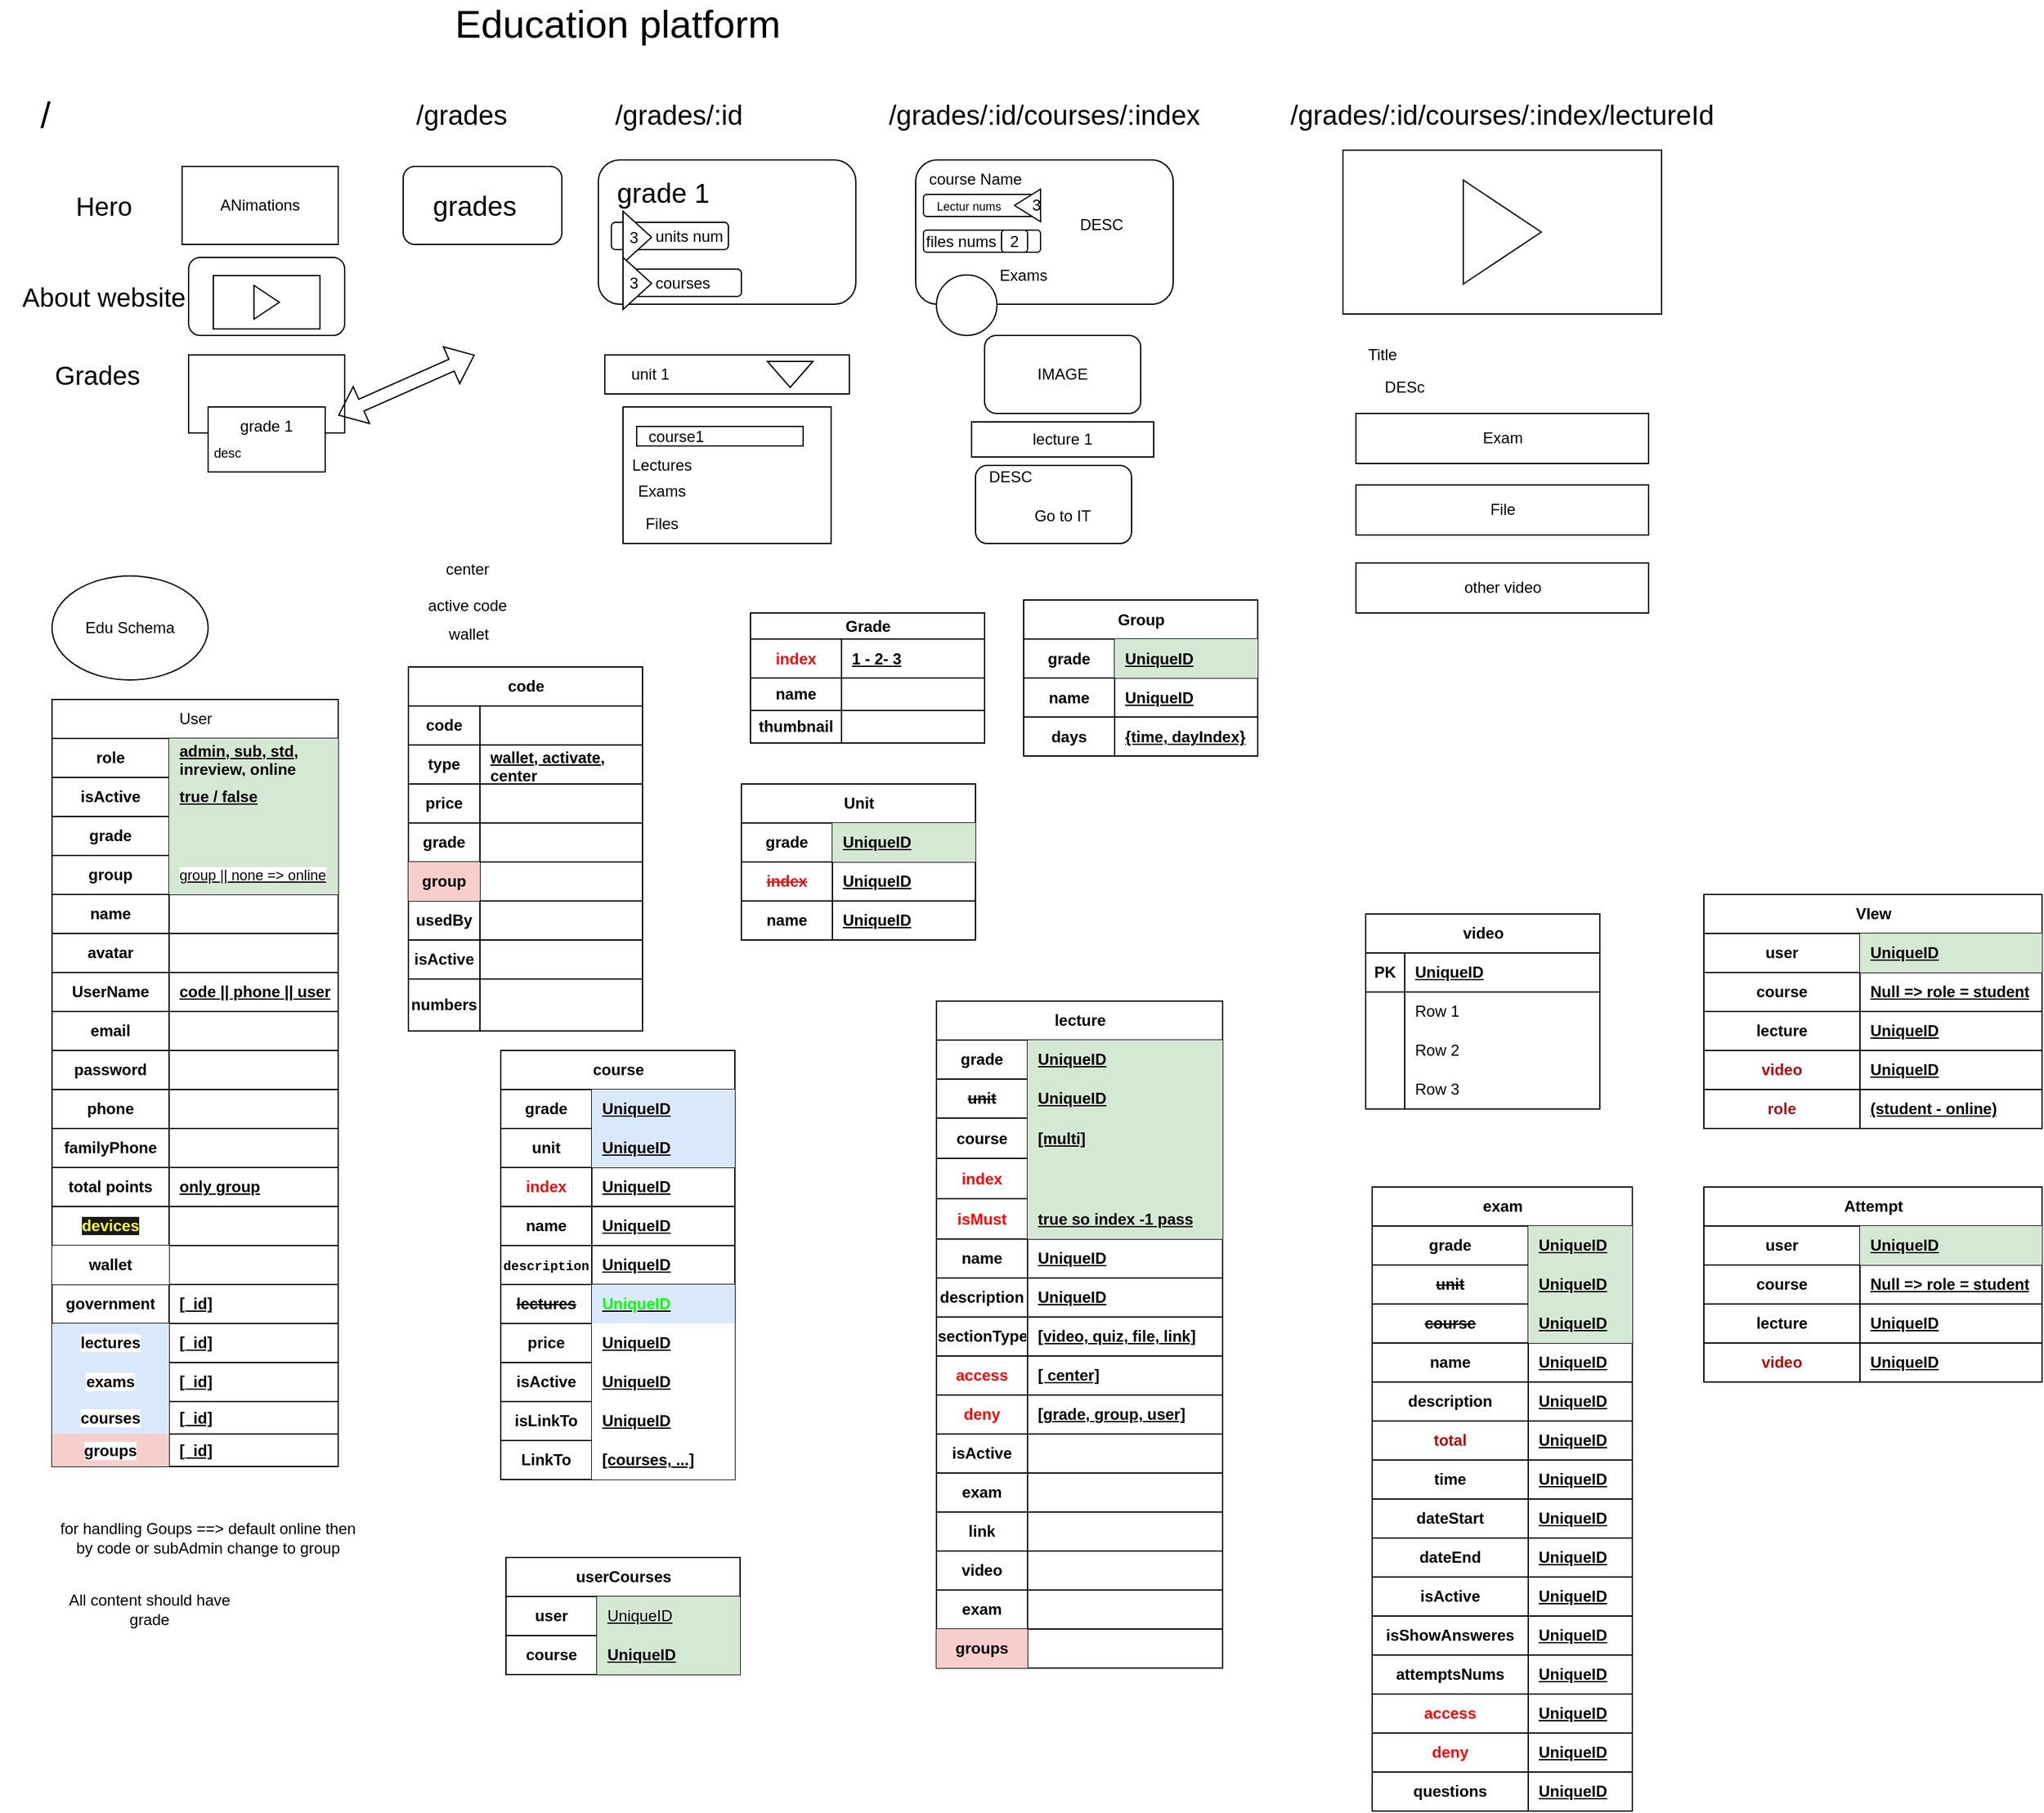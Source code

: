 <mxfile version="24.4.0" type="device">
  <diagram id="C5RBs43oDa-KdzZeNtuy" name="Page-1">
    <mxGraphModel dx="494" dy="290" grid="1" gridSize="10" guides="1" tooltips="1" connect="1" arrows="1" fold="1" page="1" pageScale="1" pageWidth="827" pageHeight="1169" math="0" shadow="0">
      <root>
        <mxCell id="WIyWlLk6GJQsqaUBKTNV-0" />
        <mxCell id="WIyWlLk6GJQsqaUBKTNV-1" parent="WIyWlLk6GJQsqaUBKTNV-0" />
        <mxCell id="KT6_qG4LymKZg2mcq3P_-75" value="" style="rounded=1;whiteSpace=wrap;html=1;" parent="WIyWlLk6GJQsqaUBKTNV-1" vertex="1">
          <mxGeometry x="760" y="365" width="120" height="60" as="geometry" />
        </mxCell>
        <mxCell id="KT6_qG4LymKZg2mcq3P_-1" value="&lt;font style=&quot;font-size: 28px;&quot;&gt;/&lt;/font&gt;" style="text;html=1;align=center;verticalAlign=middle;whiteSpace=wrap;rounded=0;" parent="WIyWlLk6GJQsqaUBKTNV-1" vertex="1">
          <mxGeometry x="10" y="80" width="70" height="30" as="geometry" />
        </mxCell>
        <mxCell id="KT6_qG4LymKZg2mcq3P_-3" value="&lt;font style=&quot;font-size: 30px;&quot;&gt;Education platform&lt;/font&gt;" style="text;html=1;align=center;verticalAlign=middle;whiteSpace=wrap;rounded=0;" parent="WIyWlLk6GJQsqaUBKTNV-1" vertex="1">
          <mxGeometry x="340" y="10" width="290" height="30" as="geometry" />
        </mxCell>
        <mxCell id="KT6_qG4LymKZg2mcq3P_-4" value="&lt;font style=&quot;font-size: 20px;&quot;&gt;Hero&lt;/font&gt;" style="text;html=1;align=center;verticalAlign=middle;whiteSpace=wrap;rounded=0;" parent="WIyWlLk6GJQsqaUBKTNV-1" vertex="1">
          <mxGeometry x="60" y="150" width="60" height="30" as="geometry" />
        </mxCell>
        <mxCell id="KT6_qG4LymKZg2mcq3P_-5" value="" style="rounded=0;whiteSpace=wrap;html=1;" parent="WIyWlLk6GJQsqaUBKTNV-1" vertex="1">
          <mxGeometry x="150" y="135" width="120" height="60" as="geometry" />
        </mxCell>
        <mxCell id="KT6_qG4LymKZg2mcq3P_-6" value="ANimations" style="text;html=1;align=center;verticalAlign=middle;whiteSpace=wrap;rounded=0;" parent="WIyWlLk6GJQsqaUBKTNV-1" vertex="1">
          <mxGeometry x="170" y="150" width="80" height="30" as="geometry" />
        </mxCell>
        <mxCell id="KT6_qG4LymKZg2mcq3P_-8" value="&lt;font style=&quot;font-size: 20px;&quot;&gt;About website&lt;/font&gt;" style="text;html=1;align=center;verticalAlign=middle;whiteSpace=wrap;rounded=0;" parent="WIyWlLk6GJQsqaUBKTNV-1" vertex="1">
          <mxGeometry x="25" y="220" width="130" height="30" as="geometry" />
        </mxCell>
        <mxCell id="KT6_qG4LymKZg2mcq3P_-9" value="" style="rounded=1;whiteSpace=wrap;html=1;" parent="WIyWlLk6GJQsqaUBKTNV-1" vertex="1">
          <mxGeometry x="155" y="205" width="120" height="60" as="geometry" />
        </mxCell>
        <mxCell id="KT6_qG4LymKZg2mcq3P_-10" value="" style="rounded=0;whiteSpace=wrap;html=1;" parent="WIyWlLk6GJQsqaUBKTNV-1" vertex="1">
          <mxGeometry x="174" y="219" width="82" height="41" as="geometry" />
        </mxCell>
        <mxCell id="KT6_qG4LymKZg2mcq3P_-11" value="" style="triangle;whiteSpace=wrap;html=1;" parent="WIyWlLk6GJQsqaUBKTNV-1" vertex="1">
          <mxGeometry x="205.25" y="226.5" width="19.5" height="26" as="geometry" />
        </mxCell>
        <mxCell id="KT6_qG4LymKZg2mcq3P_-13" value="&lt;font style=&quot;font-size: 20px;&quot;&gt;Grades&lt;/font&gt;" style="text;html=1;align=center;verticalAlign=middle;whiteSpace=wrap;rounded=0;" parent="WIyWlLk6GJQsqaUBKTNV-1" vertex="1">
          <mxGeometry x="20" y="280" width="130" height="30" as="geometry" />
        </mxCell>
        <mxCell id="KT6_qG4LymKZg2mcq3P_-15" value="" style="rounded=0;whiteSpace=wrap;html=1;" parent="WIyWlLk6GJQsqaUBKTNV-1" vertex="1">
          <mxGeometry x="155" y="280" width="120" height="60" as="geometry" />
        </mxCell>
        <mxCell id="KT6_qG4LymKZg2mcq3P_-16" value="" style="rounded=0;whiteSpace=wrap;html=1;" parent="WIyWlLk6GJQsqaUBKTNV-1" vertex="1">
          <mxGeometry x="170" y="320" width="90" height="50" as="geometry" />
        </mxCell>
        <mxCell id="KT6_qG4LymKZg2mcq3P_-17" value="grade 1" style="text;html=1;align=center;verticalAlign=middle;whiteSpace=wrap;rounded=0;" parent="WIyWlLk6GJQsqaUBKTNV-1" vertex="1">
          <mxGeometry x="185" y="320" width="60" height="30" as="geometry" />
        </mxCell>
        <mxCell id="KT6_qG4LymKZg2mcq3P_-18" value="&lt;font style=&quot;font-size: 10px;&quot;&gt;desc&lt;/font&gt;" style="text;html=1;align=center;verticalAlign=middle;whiteSpace=wrap;rounded=0;" parent="WIyWlLk6GJQsqaUBKTNV-1" vertex="1">
          <mxGeometry x="155" y="340" width="60" height="30" as="geometry" />
        </mxCell>
        <mxCell id="KT6_qG4LymKZg2mcq3P_-19" value="&lt;font style=&quot;font-size: 21px;&quot;&gt;/g&lt;/font&gt;&lt;font style=&quot;font-size: 21px;&quot;&gt;rades&lt;/font&gt;" style="text;html=1;align=center;verticalAlign=middle;whiteSpace=wrap;rounded=0;" parent="WIyWlLk6GJQsqaUBKTNV-1" vertex="1">
          <mxGeometry x="330" y="80" width="70" height="30" as="geometry" />
        </mxCell>
        <mxCell id="KT6_qG4LymKZg2mcq3P_-20" value="" style="shape=flexArrow;endArrow=classic;startArrow=classic;html=1;rounded=0;" parent="WIyWlLk6GJQsqaUBKTNV-1" edge="1">
          <mxGeometry width="100" height="100" relative="1" as="geometry">
            <mxPoint x="270" y="326.5" as="sourcePoint" />
            <mxPoint x="375" y="280" as="targetPoint" />
          </mxGeometry>
        </mxCell>
        <mxCell id="KT6_qG4LymKZg2mcq3P_-21" value="" style="rounded=1;whiteSpace=wrap;html=1;" parent="WIyWlLk6GJQsqaUBKTNV-1" vertex="1">
          <mxGeometry x="320" y="135" width="122" height="60" as="geometry" />
        </mxCell>
        <mxCell id="KT6_qG4LymKZg2mcq3P_-22" value="&lt;font style=&quot;font-size: 21px;&quot;&gt;g&lt;/font&gt;&lt;font style=&quot;font-size: 21px;&quot;&gt;rades&lt;/font&gt;" style="text;html=1;align=center;verticalAlign=middle;whiteSpace=wrap;rounded=0;" parent="WIyWlLk6GJQsqaUBKTNV-1" vertex="1">
          <mxGeometry x="340" y="150" width="70" height="30" as="geometry" />
        </mxCell>
        <mxCell id="KT6_qG4LymKZg2mcq3P_-23" value="&lt;font style=&quot;font-size: 21px;&quot;&gt;/g&lt;/font&gt;&lt;font style=&quot;font-size: 21px;&quot;&gt;rades/:id&lt;/font&gt;" style="text;html=1;align=center;verticalAlign=middle;whiteSpace=wrap;rounded=0;" parent="WIyWlLk6GJQsqaUBKTNV-1" vertex="1">
          <mxGeometry x="442" y="80" width="180" height="30" as="geometry" />
        </mxCell>
        <mxCell id="KT6_qG4LymKZg2mcq3P_-24" value="" style="rounded=1;whiteSpace=wrap;html=1;movable=0;resizable=0;rotatable=0;deletable=0;editable=0;locked=1;connectable=0;" parent="WIyWlLk6GJQsqaUBKTNV-1" vertex="1">
          <mxGeometry x="470" y="130" width="198" height="111" as="geometry" />
        </mxCell>
        <mxCell id="KT6_qG4LymKZg2mcq3P_-25" value="&lt;span style=&quot;font-size: 21px;&quot;&gt;grade 1&lt;/span&gt;" style="text;html=1;align=center;verticalAlign=middle;whiteSpace=wrap;rounded=0;" parent="WIyWlLk6GJQsqaUBKTNV-1" vertex="1">
          <mxGeometry x="480" y="140" width="80" height="30" as="geometry" />
        </mxCell>
        <mxCell id="KT6_qG4LymKZg2mcq3P_-26" value="" style="rounded=1;whiteSpace=wrap;html=1;" parent="WIyWlLk6GJQsqaUBKTNV-1" vertex="1">
          <mxGeometry x="480" y="178" width="90" height="21" as="geometry" />
        </mxCell>
        <mxCell id="KT6_qG4LymKZg2mcq3P_-27" value="" style="triangle;whiteSpace=wrap;html=1;" parent="WIyWlLk6GJQsqaUBKTNV-1" vertex="1">
          <mxGeometry x="489" y="169.5" width="22" height="40" as="geometry" />
        </mxCell>
        <mxCell id="KT6_qG4LymKZg2mcq3P_-28" value="units num" style="text;html=1;align=center;verticalAlign=middle;whiteSpace=wrap;rounded=0;" parent="WIyWlLk6GJQsqaUBKTNV-1" vertex="1">
          <mxGeometry x="490" y="173.5" width="100" height="30" as="geometry" />
        </mxCell>
        <mxCell id="KT6_qG4LymKZg2mcq3P_-29" value="3" style="text;html=1;align=center;verticalAlign=middle;whiteSpace=wrap;rounded=0;" parent="WIyWlLk6GJQsqaUBKTNV-1" vertex="1">
          <mxGeometry x="480" y="179.5" width="35" height="20" as="geometry" />
        </mxCell>
        <mxCell id="KT6_qG4LymKZg2mcq3P_-31" value="" style="rounded=0;whiteSpace=wrap;html=1;" parent="WIyWlLk6GJQsqaUBKTNV-1" vertex="1">
          <mxGeometry x="475" y="280" width="188" height="30" as="geometry" />
        </mxCell>
        <mxCell id="KT6_qG4LymKZg2mcq3P_-32" value="unit 1" style="text;html=1;align=center;verticalAlign=middle;whiteSpace=wrap;rounded=0;" parent="WIyWlLk6GJQsqaUBKTNV-1" vertex="1">
          <mxGeometry x="480" y="280" width="60" height="30" as="geometry" />
        </mxCell>
        <mxCell id="KT6_qG4LymKZg2mcq3P_-33" value="" style="triangle;whiteSpace=wrap;html=1;rotation=90;" parent="WIyWlLk6GJQsqaUBKTNV-1" vertex="1">
          <mxGeometry x="607.5" y="277.5" width="20" height="35" as="geometry" />
        </mxCell>
        <mxCell id="KT6_qG4LymKZg2mcq3P_-34" value="" style="rounded=0;whiteSpace=wrap;html=1;" parent="WIyWlLk6GJQsqaUBKTNV-1" vertex="1">
          <mxGeometry x="489" y="320" width="160" height="105" as="geometry" />
        </mxCell>
        <mxCell id="KT6_qG4LymKZg2mcq3P_-35" value="" style="rounded=0;whiteSpace=wrap;html=1;" parent="WIyWlLk6GJQsqaUBKTNV-1" vertex="1">
          <mxGeometry x="499.5" y="335" width="128" height="15" as="geometry" />
        </mxCell>
        <mxCell id="KT6_qG4LymKZg2mcq3P_-36" value="course1" style="text;html=1;align=center;verticalAlign=middle;whiteSpace=wrap;rounded=0;" parent="WIyWlLk6GJQsqaUBKTNV-1" vertex="1">
          <mxGeometry x="490" y="327.5" width="80" height="30" as="geometry" />
        </mxCell>
        <mxCell id="KT6_qG4LymKZg2mcq3P_-38" value="Lectures" style="text;html=1;align=center;verticalAlign=middle;whiteSpace=wrap;rounded=0;" parent="WIyWlLk6GJQsqaUBKTNV-1" vertex="1">
          <mxGeometry x="489" y="350" width="60" height="30" as="geometry" />
        </mxCell>
        <mxCell id="KT6_qG4LymKZg2mcq3P_-39" value="Exams" style="text;html=1;align=center;verticalAlign=middle;whiteSpace=wrap;rounded=0;" parent="WIyWlLk6GJQsqaUBKTNV-1" vertex="1">
          <mxGeometry x="489" y="370" width="60" height="30" as="geometry" />
        </mxCell>
        <mxCell id="KT6_qG4LymKZg2mcq3P_-40" value="Files" style="text;html=1;align=center;verticalAlign=middle;whiteSpace=wrap;rounded=0;" parent="WIyWlLk6GJQsqaUBKTNV-1" vertex="1">
          <mxGeometry x="489" y="395" width="60" height="30" as="geometry" />
        </mxCell>
        <mxCell id="KT6_qG4LymKZg2mcq3P_-41" value="&lt;font style=&quot;font-size: 21px;&quot;&gt;/g&lt;/font&gt;&lt;font style=&quot;font-size: 21px;&quot;&gt;rades/:id/courses/:index&lt;/font&gt;" style="text;html=1;align=center;verticalAlign=middle;whiteSpace=wrap;rounded=0;" parent="WIyWlLk6GJQsqaUBKTNV-1" vertex="1">
          <mxGeometry x="688" y="80" width="250" height="30" as="geometry" />
        </mxCell>
        <mxCell id="KT6_qG4LymKZg2mcq3P_-48" value="" style="rounded=1;whiteSpace=wrap;html=1;" parent="WIyWlLk6GJQsqaUBKTNV-1" vertex="1">
          <mxGeometry x="714" y="130" width="198" height="111" as="geometry" />
        </mxCell>
        <mxCell id="KT6_qG4LymKZg2mcq3P_-49" value="" style="ellipse;whiteSpace=wrap;html=1;aspect=fixed;" parent="WIyWlLk6GJQsqaUBKTNV-1" vertex="1">
          <mxGeometry x="730" y="218.5" width="46.5" height="46.5" as="geometry" />
        </mxCell>
        <mxCell id="KT6_qG4LymKZg2mcq3P_-51" value="course Name" style="text;html=1;align=center;verticalAlign=middle;whiteSpace=wrap;rounded=0;" parent="WIyWlLk6GJQsqaUBKTNV-1" vertex="1">
          <mxGeometry x="720" y="130" width="80" height="30" as="geometry" />
        </mxCell>
        <mxCell id="KT6_qG4LymKZg2mcq3P_-52" value="" style="rounded=1;whiteSpace=wrap;html=1;" parent="WIyWlLk6GJQsqaUBKTNV-1" vertex="1">
          <mxGeometry x="720" y="156.5" width="90" height="17" as="geometry" />
        </mxCell>
        <mxCell id="KT6_qG4LymKZg2mcq3P_-53" value="" style="triangle;whiteSpace=wrap;html=1;rotation=-180;" parent="WIyWlLk6GJQsqaUBKTNV-1" vertex="1">
          <mxGeometry x="790" y="152.5" width="20" height="25" as="geometry" />
        </mxCell>
        <mxCell id="KT6_qG4LymKZg2mcq3P_-54" value="" style="rounded=1;whiteSpace=wrap;html=1;" parent="WIyWlLk6GJQsqaUBKTNV-1" vertex="1">
          <mxGeometry x="720" y="184" width="90" height="17" as="geometry" />
        </mxCell>
        <mxCell id="KT6_qG4LymKZg2mcq3P_-56" value="&lt;font style=&quot;font-size: 9px;&quot;&gt;Lectur nums&lt;/font&gt;" style="text;html=1;align=center;verticalAlign=middle;whiteSpace=wrap;rounded=0;" parent="WIyWlLk6GJQsqaUBKTNV-1" vertex="1">
          <mxGeometry x="720" y="150" width="70" height="30" as="geometry" />
        </mxCell>
        <mxCell id="KT6_qG4LymKZg2mcq3P_-57" value="3" style="text;html=1;align=center;verticalAlign=middle;whiteSpace=wrap;rounded=0;" parent="WIyWlLk6GJQsqaUBKTNV-1" vertex="1">
          <mxGeometry x="776.5" y="150" width="60" height="30" as="geometry" />
        </mxCell>
        <mxCell id="KT6_qG4LymKZg2mcq3P_-58" value="files nums" style="text;html=1;align=center;verticalAlign=middle;whiteSpace=wrap;rounded=0;" parent="WIyWlLk6GJQsqaUBKTNV-1" vertex="1">
          <mxGeometry x="714" y="177.5" width="70" height="30" as="geometry" />
        </mxCell>
        <mxCell id="KT6_qG4LymKZg2mcq3P_-61" value="" style="rounded=1;whiteSpace=wrap;html=1;" parent="WIyWlLk6GJQsqaUBKTNV-1" vertex="1">
          <mxGeometry x="780" y="184" width="20" height="17" as="geometry" />
        </mxCell>
        <mxCell id="KT6_qG4LymKZg2mcq3P_-62" value="2" style="text;html=1;align=center;verticalAlign=middle;whiteSpace=wrap;rounded=0;" parent="WIyWlLk6GJQsqaUBKTNV-1" vertex="1">
          <mxGeometry x="760" y="177.5" width="60" height="30" as="geometry" />
        </mxCell>
        <mxCell id="KT6_qG4LymKZg2mcq3P_-66" value="courses" style="rounded=1;whiteSpace=wrap;html=1;" parent="WIyWlLk6GJQsqaUBKTNV-1" vertex="1">
          <mxGeometry x="490" y="214" width="90" height="21" as="geometry" />
        </mxCell>
        <mxCell id="KT6_qG4LymKZg2mcq3P_-67" value="" style="triangle;whiteSpace=wrap;html=1;" parent="WIyWlLk6GJQsqaUBKTNV-1" vertex="1">
          <mxGeometry x="489" y="205" width="22" height="40" as="geometry" />
        </mxCell>
        <mxCell id="KT6_qG4LymKZg2mcq3P_-68" value="3" style="text;html=1;align=center;verticalAlign=middle;whiteSpace=wrap;rounded=0;" parent="WIyWlLk6GJQsqaUBKTNV-1" vertex="1">
          <mxGeometry x="480" y="215" width="35" height="20" as="geometry" />
        </mxCell>
        <mxCell id="KT6_qG4LymKZg2mcq3P_-69" value="DESC" style="text;html=1;align=center;verticalAlign=middle;whiteSpace=wrap;rounded=0;" parent="WIyWlLk6GJQsqaUBKTNV-1" vertex="1">
          <mxGeometry x="827" y="165" width="60" height="30" as="geometry" />
        </mxCell>
        <mxCell id="KT6_qG4LymKZg2mcq3P_-70" value="Exams" style="text;html=1;align=center;verticalAlign=middle;whiteSpace=wrap;rounded=0;" parent="WIyWlLk6GJQsqaUBKTNV-1" vertex="1">
          <mxGeometry x="767" y="203.5" width="60" height="30" as="geometry" />
        </mxCell>
        <mxCell id="KT6_qG4LymKZg2mcq3P_-71" value="IMAGE" style="rounded=1;whiteSpace=wrap;html=1;" parent="WIyWlLk6GJQsqaUBKTNV-1" vertex="1">
          <mxGeometry x="767" y="265" width="120" height="60" as="geometry" />
        </mxCell>
        <mxCell id="KT6_qG4LymKZg2mcq3P_-72" value="lecture 1" style="rounded=0;whiteSpace=wrap;html=1;" parent="WIyWlLk6GJQsqaUBKTNV-1" vertex="1">
          <mxGeometry x="757" y="331.5" width="140" height="27" as="geometry" />
        </mxCell>
        <mxCell id="KT6_qG4LymKZg2mcq3P_-73" value="DESC" style="text;html=1;align=center;verticalAlign=middle;whiteSpace=wrap;rounded=0;" parent="WIyWlLk6GJQsqaUBKTNV-1" vertex="1">
          <mxGeometry x="757" y="358.5" width="60" height="30" as="geometry" />
        </mxCell>
        <mxCell id="KT6_qG4LymKZg2mcq3P_-74" value="Go to IT" style="text;html=1;align=center;verticalAlign=middle;whiteSpace=wrap;rounded=0;" parent="WIyWlLk6GJQsqaUBKTNV-1" vertex="1">
          <mxGeometry x="797" y="388.5" width="60" height="30" as="geometry" />
        </mxCell>
        <mxCell id="KT6_qG4LymKZg2mcq3P_-80" value="&lt;font style=&quot;font-size: 21px;&quot;&gt;/g&lt;/font&gt;&lt;font style=&quot;font-size: 21px;&quot;&gt;rades/:id/courses/:index/lectureId&lt;/font&gt;" style="text;html=1;align=center;verticalAlign=middle;whiteSpace=wrap;rounded=0;" parent="WIyWlLk6GJQsqaUBKTNV-1" vertex="1">
          <mxGeometry x="970" y="80" width="390" height="30" as="geometry" />
        </mxCell>
        <mxCell id="KT6_qG4LymKZg2mcq3P_-81" value="" style="rounded=0;whiteSpace=wrap;html=1;" parent="WIyWlLk6GJQsqaUBKTNV-1" vertex="1">
          <mxGeometry x="1042.5" y="122.5" width="245" height="126" as="geometry" />
        </mxCell>
        <mxCell id="KT6_qG4LymKZg2mcq3P_-82" value="" style="triangle;whiteSpace=wrap;html=1;" parent="WIyWlLk6GJQsqaUBKTNV-1" vertex="1">
          <mxGeometry x="1135" y="145.5" width="60" height="80" as="geometry" />
        </mxCell>
        <mxCell id="KT6_qG4LymKZg2mcq3P_-83" value="Title" style="text;html=1;align=center;verticalAlign=middle;whiteSpace=wrap;rounded=0;" parent="WIyWlLk6GJQsqaUBKTNV-1" vertex="1">
          <mxGeometry x="1042.5" y="265" width="60" height="30" as="geometry" />
        </mxCell>
        <mxCell id="KT6_qG4LymKZg2mcq3P_-84" value="DESc" style="text;html=1;align=center;verticalAlign=middle;whiteSpace=wrap;rounded=0;" parent="WIyWlLk6GJQsqaUBKTNV-1" vertex="1">
          <mxGeometry x="1060" y="290" width="60" height="30" as="geometry" />
        </mxCell>
        <mxCell id="KT6_qG4LymKZg2mcq3P_-85" value="Exam" style="rounded=0;whiteSpace=wrap;html=1;" parent="WIyWlLk6GJQsqaUBKTNV-1" vertex="1">
          <mxGeometry x="1052.5" y="325" width="225" height="38.5" as="geometry" />
        </mxCell>
        <mxCell id="KT6_qG4LymKZg2mcq3P_-86" value="File" style="rounded=0;whiteSpace=wrap;html=1;" parent="WIyWlLk6GJQsqaUBKTNV-1" vertex="1">
          <mxGeometry x="1052.5" y="380" width="225" height="38.5" as="geometry" />
        </mxCell>
        <mxCell id="KT6_qG4LymKZg2mcq3P_-87" value="other video" style="rounded=0;whiteSpace=wrap;html=1;" parent="WIyWlLk6GJQsqaUBKTNV-1" vertex="1">
          <mxGeometry x="1052.5" y="440" width="225" height="38.5" as="geometry" />
        </mxCell>
        <mxCell id="KT6_qG4LymKZg2mcq3P_-88" value="Edu Schema" style="ellipse;whiteSpace=wrap;html=1;" parent="WIyWlLk6GJQsqaUBKTNV-1" vertex="1">
          <mxGeometry x="50" y="450" width="120" height="80" as="geometry" />
        </mxCell>
        <mxCell id="HGcCWbP9U_-O8Yd1rL9J-86" value="Grade" style="shape=table;startSize=20;container=1;collapsible=1;childLayout=tableLayout;fixedRows=1;rowLines=0;fontStyle=1;align=center;resizeLast=1;html=1;" parent="WIyWlLk6GJQsqaUBKTNV-1" vertex="1">
          <mxGeometry x="587" y="478.5" width="180" height="100" as="geometry" />
        </mxCell>
        <mxCell id="HGcCWbP9U_-O8Yd1rL9J-87" value="" style="shape=tableRow;horizontal=0;startSize=0;swimlaneHead=0;swimlaneBody=0;fillColor=none;collapsible=0;dropTarget=0;points=[[0,0.5],[1,0.5]];portConstraint=eastwest;top=0;left=0;right=0;bottom=1;" parent="HGcCWbP9U_-O8Yd1rL9J-86" vertex="1">
          <mxGeometry y="20" width="180" height="30" as="geometry" />
        </mxCell>
        <mxCell id="HGcCWbP9U_-O8Yd1rL9J-88" value="&lt;font color=&quot;#f20d0d&quot;&gt;index&lt;/font&gt;" style="shape=partialRectangle;connectable=0;fillColor=none;top=0;left=0;bottom=0;right=0;fontStyle=1;overflow=hidden;whiteSpace=wrap;html=1;" parent="HGcCWbP9U_-O8Yd1rL9J-87" vertex="1">
          <mxGeometry width="70" height="30" as="geometry">
            <mxRectangle width="70" height="30" as="alternateBounds" />
          </mxGeometry>
        </mxCell>
        <mxCell id="HGcCWbP9U_-O8Yd1rL9J-89" value="1 - 2- 3" style="shape=partialRectangle;connectable=0;fillColor=none;top=0;left=0;bottom=0;right=0;align=left;spacingLeft=6;fontStyle=5;overflow=hidden;whiteSpace=wrap;html=1;" parent="HGcCWbP9U_-O8Yd1rL9J-87" vertex="1">
          <mxGeometry x="70" width="110" height="30" as="geometry">
            <mxRectangle width="110" height="30" as="alternateBounds" />
          </mxGeometry>
        </mxCell>
        <mxCell id="HGcCWbP9U_-O8Yd1rL9J-90" value="" style="shape=tableRow;horizontal=0;startSize=0;swimlaneHead=0;swimlaneBody=0;fillColor=none;collapsible=0;dropTarget=0;points=[[0,0.5],[1,0.5]];portConstraint=eastwest;top=0;left=0;right=0;bottom=1;" parent="HGcCWbP9U_-O8Yd1rL9J-86" vertex="1">
          <mxGeometry y="50" width="180" height="25" as="geometry" />
        </mxCell>
        <mxCell id="HGcCWbP9U_-O8Yd1rL9J-91" value="name" style="shape=partialRectangle;connectable=0;fillColor=none;top=0;left=0;bottom=0;right=0;fontStyle=1;overflow=hidden;whiteSpace=wrap;html=1;" parent="HGcCWbP9U_-O8Yd1rL9J-90" vertex="1">
          <mxGeometry width="70" height="25" as="geometry">
            <mxRectangle width="70" height="25" as="alternateBounds" />
          </mxGeometry>
        </mxCell>
        <mxCell id="HGcCWbP9U_-O8Yd1rL9J-92" value="" style="shape=partialRectangle;connectable=0;fillColor=none;top=0;left=0;bottom=0;right=0;align=left;spacingLeft=6;fontStyle=5;overflow=hidden;whiteSpace=wrap;html=1;" parent="HGcCWbP9U_-O8Yd1rL9J-90" vertex="1">
          <mxGeometry x="70" width="110" height="25" as="geometry">
            <mxRectangle width="110" height="25" as="alternateBounds" />
          </mxGeometry>
        </mxCell>
        <mxCell id="mvwivm7PV4ocDS5Gh0KX-9" value="" style="shape=tableRow;horizontal=0;startSize=0;swimlaneHead=0;swimlaneBody=0;fillColor=none;collapsible=0;dropTarget=0;points=[[0,0.5],[1,0.5]];portConstraint=eastwest;top=0;left=0;right=0;bottom=1;" parent="HGcCWbP9U_-O8Yd1rL9J-86" vertex="1">
          <mxGeometry y="75" width="180" height="25" as="geometry" />
        </mxCell>
        <mxCell id="mvwivm7PV4ocDS5Gh0KX-10" value="thumbnail" style="shape=partialRectangle;connectable=0;fillColor=none;top=0;left=0;bottom=0;right=0;fontStyle=1;overflow=hidden;whiteSpace=wrap;html=1;" parent="mvwivm7PV4ocDS5Gh0KX-9" vertex="1">
          <mxGeometry width="70" height="25" as="geometry">
            <mxRectangle width="70" height="25" as="alternateBounds" />
          </mxGeometry>
        </mxCell>
        <mxCell id="mvwivm7PV4ocDS5Gh0KX-11" value="" style="shape=partialRectangle;connectable=0;fillColor=none;top=0;left=0;bottom=0;right=0;align=left;spacingLeft=6;fontStyle=5;overflow=hidden;whiteSpace=wrap;html=1;" parent="mvwivm7PV4ocDS5Gh0KX-9" vertex="1">
          <mxGeometry x="70" width="110" height="25" as="geometry">
            <mxRectangle width="110" height="25" as="alternateBounds" />
          </mxGeometry>
        </mxCell>
        <mxCell id="HGcCWbP9U_-O8Yd1rL9J-93" value="course" style="shape=table;startSize=30;container=1;collapsible=1;childLayout=tableLayout;fixedRows=1;rowLines=0;fontStyle=1;align=center;resizeLast=1;html=1;" parent="WIyWlLk6GJQsqaUBKTNV-1" vertex="1">
          <mxGeometry x="395" y="815" width="180" height="330" as="geometry" />
        </mxCell>
        <mxCell id="HGcCWbP9U_-O8Yd1rL9J-94" value="" style="shape=tableRow;horizontal=0;startSize=0;swimlaneHead=0;swimlaneBody=0;fillColor=none;collapsible=0;dropTarget=0;points=[[0,0.5],[1,0.5]];portConstraint=eastwest;top=0;left=0;right=0;bottom=1;" parent="HGcCWbP9U_-O8Yd1rL9J-93" vertex="1">
          <mxGeometry y="30" width="180" height="30" as="geometry" />
        </mxCell>
        <mxCell id="HGcCWbP9U_-O8Yd1rL9J-95" value="grade" style="shape=partialRectangle;connectable=0;fillColor=none;top=0;left=0;bottom=0;right=0;fontStyle=1;overflow=hidden;whiteSpace=wrap;html=1;" parent="HGcCWbP9U_-O8Yd1rL9J-94" vertex="1">
          <mxGeometry width="70" height="30" as="geometry">
            <mxRectangle width="70" height="30" as="alternateBounds" />
          </mxGeometry>
        </mxCell>
        <mxCell id="HGcCWbP9U_-O8Yd1rL9J-96" value="UniqueID" style="shape=partialRectangle;connectable=0;fillColor=#dae8fc;top=0;left=0;bottom=0;right=0;align=left;spacingLeft=6;fontStyle=5;overflow=hidden;whiteSpace=wrap;html=1;strokeColor=#6c8ebf;" parent="HGcCWbP9U_-O8Yd1rL9J-94" vertex="1">
          <mxGeometry x="70" width="110" height="30" as="geometry">
            <mxRectangle width="110" height="30" as="alternateBounds" />
          </mxGeometry>
        </mxCell>
        <mxCell id="HGcCWbP9U_-O8Yd1rL9J-97" value="" style="shape=tableRow;horizontal=0;startSize=0;swimlaneHead=0;swimlaneBody=0;fillColor=none;collapsible=0;dropTarget=0;points=[[0,0.5],[1,0.5]];portConstraint=eastwest;top=0;left=0;right=0;bottom=1;" parent="HGcCWbP9U_-O8Yd1rL9J-93" vertex="1">
          <mxGeometry y="60" width="180" height="30" as="geometry" />
        </mxCell>
        <mxCell id="HGcCWbP9U_-O8Yd1rL9J-98" value="unit" style="shape=partialRectangle;connectable=0;fillColor=none;top=0;left=0;bottom=0;right=0;fontStyle=1;overflow=hidden;whiteSpace=wrap;html=1;" parent="HGcCWbP9U_-O8Yd1rL9J-97" vertex="1">
          <mxGeometry width="70" height="30" as="geometry">
            <mxRectangle width="70" height="30" as="alternateBounds" />
          </mxGeometry>
        </mxCell>
        <mxCell id="HGcCWbP9U_-O8Yd1rL9J-99" value="UniqueID" style="shape=partialRectangle;connectable=0;fillColor=#dae8fc;top=0;left=0;bottom=0;right=0;align=left;spacingLeft=6;fontStyle=5;overflow=hidden;whiteSpace=wrap;html=1;strokeColor=#6c8ebf;" parent="HGcCWbP9U_-O8Yd1rL9J-97" vertex="1">
          <mxGeometry x="70" width="110" height="30" as="geometry">
            <mxRectangle width="110" height="30" as="alternateBounds" />
          </mxGeometry>
        </mxCell>
        <mxCell id="HGcCWbP9U_-O8Yd1rL9J-100" value="" style="shape=tableRow;horizontal=0;startSize=0;swimlaneHead=0;swimlaneBody=0;fillColor=none;collapsible=0;dropTarget=0;points=[[0,0.5],[1,0.5]];portConstraint=eastwest;top=0;left=0;right=0;bottom=1;" parent="HGcCWbP9U_-O8Yd1rL9J-93" vertex="1">
          <mxGeometry y="90" width="180" height="30" as="geometry" />
        </mxCell>
        <mxCell id="HGcCWbP9U_-O8Yd1rL9J-101" value="&lt;font color=&quot;#e11414&quot;&gt;index&lt;/font&gt;" style="shape=partialRectangle;connectable=0;fillColor=none;top=0;left=0;bottom=0;right=0;fontStyle=1;overflow=hidden;whiteSpace=wrap;html=1;" parent="HGcCWbP9U_-O8Yd1rL9J-100" vertex="1">
          <mxGeometry width="70" height="30" as="geometry">
            <mxRectangle width="70" height="30" as="alternateBounds" />
          </mxGeometry>
        </mxCell>
        <mxCell id="HGcCWbP9U_-O8Yd1rL9J-102" value="UniqueID" style="shape=partialRectangle;connectable=0;fillColor=none;top=0;left=0;bottom=0;right=0;align=left;spacingLeft=6;fontStyle=5;overflow=hidden;whiteSpace=wrap;html=1;" parent="HGcCWbP9U_-O8Yd1rL9J-100" vertex="1">
          <mxGeometry x="70" width="110" height="30" as="geometry">
            <mxRectangle width="110" height="30" as="alternateBounds" />
          </mxGeometry>
        </mxCell>
        <mxCell id="IKqKTvmNY3ourXeavK4t-40" value="" style="shape=tableRow;horizontal=0;startSize=0;swimlaneHead=0;swimlaneBody=0;fillColor=none;collapsible=0;dropTarget=0;points=[[0,0.5],[1,0.5]];portConstraint=eastwest;top=0;left=0;right=0;bottom=1;" parent="HGcCWbP9U_-O8Yd1rL9J-93" vertex="1">
          <mxGeometry y="120" width="180" height="30" as="geometry" />
        </mxCell>
        <mxCell id="IKqKTvmNY3ourXeavK4t-41" value="name" style="shape=partialRectangle;connectable=0;fillColor=none;top=0;left=0;bottom=0;right=0;fontStyle=1;overflow=hidden;whiteSpace=wrap;html=1;" parent="IKqKTvmNY3ourXeavK4t-40" vertex="1">
          <mxGeometry width="70" height="30" as="geometry">
            <mxRectangle width="70" height="30" as="alternateBounds" />
          </mxGeometry>
        </mxCell>
        <mxCell id="IKqKTvmNY3ourXeavK4t-42" value="UniqueID" style="shape=partialRectangle;connectable=0;fillColor=none;top=0;left=0;bottom=0;right=0;align=left;spacingLeft=6;fontStyle=5;overflow=hidden;whiteSpace=wrap;html=1;" parent="IKqKTvmNY3ourXeavK4t-40" vertex="1">
          <mxGeometry x="70" width="110" height="30" as="geometry">
            <mxRectangle width="110" height="30" as="alternateBounds" />
          </mxGeometry>
        </mxCell>
        <mxCell id="HGcCWbP9U_-O8Yd1rL9J-103" value="" style="shape=tableRow;horizontal=0;startSize=0;swimlaneHead=0;swimlaneBody=0;fillColor=none;collapsible=0;dropTarget=0;points=[[0,0.5],[1,0.5]];portConstraint=eastwest;top=0;left=0;right=0;bottom=1;" parent="HGcCWbP9U_-O8Yd1rL9J-93" vertex="1">
          <mxGeometry y="150" width="180" height="30" as="geometry" />
        </mxCell>
        <mxCell id="HGcCWbP9U_-O8Yd1rL9J-104" value="&lt;div style=&quot;font-family: Consolas, &amp;quot;Courier New&amp;quot;, monospace; font-size: 14px; line-height: 19px; white-space: pre;&quot;&gt;&lt;span style=&quot;font-size: 10px; background-color: rgb(255, 255, 255);&quot;&gt;description&lt;/span&gt;&lt;/div&gt;" style="shape=partialRectangle;connectable=0;fillColor=none;top=0;left=0;bottom=0;right=0;fontStyle=1;overflow=hidden;whiteSpace=wrap;html=1;" parent="HGcCWbP9U_-O8Yd1rL9J-103" vertex="1">
          <mxGeometry width="70" height="30" as="geometry">
            <mxRectangle width="70" height="30" as="alternateBounds" />
          </mxGeometry>
        </mxCell>
        <mxCell id="HGcCWbP9U_-O8Yd1rL9J-105" value="UniqueID" style="shape=partialRectangle;connectable=0;fillColor=none;top=0;left=0;bottom=0;right=0;align=left;spacingLeft=6;fontStyle=5;overflow=hidden;whiteSpace=wrap;html=1;" parent="HGcCWbP9U_-O8Yd1rL9J-103" vertex="1">
          <mxGeometry x="70" width="110" height="30" as="geometry">
            <mxRectangle width="110" height="30" as="alternateBounds" />
          </mxGeometry>
        </mxCell>
        <mxCell id="HGcCWbP9U_-O8Yd1rL9J-298" value="" style="shape=tableRow;horizontal=0;startSize=0;swimlaneHead=0;swimlaneBody=0;fillColor=none;collapsible=0;dropTarget=0;points=[[0,0.5],[1,0.5]];portConstraint=eastwest;top=0;left=0;right=0;bottom=1;" parent="HGcCWbP9U_-O8Yd1rL9J-93" vertex="1">
          <mxGeometry y="180" width="180" height="30" as="geometry" />
        </mxCell>
        <mxCell id="HGcCWbP9U_-O8Yd1rL9J-299" value="&lt;strike&gt;lectures&lt;/strike&gt;" style="shape=partialRectangle;connectable=0;fillColor=none;top=0;left=0;bottom=0;right=0;fontStyle=1;overflow=hidden;whiteSpace=wrap;html=1;" parent="HGcCWbP9U_-O8Yd1rL9J-298" vertex="1">
          <mxGeometry width="70" height="30" as="geometry">
            <mxRectangle width="70" height="30" as="alternateBounds" />
          </mxGeometry>
        </mxCell>
        <mxCell id="HGcCWbP9U_-O8Yd1rL9J-300" value="&lt;font color=&quot;#00ff00&quot;&gt;UniqueID&lt;/font&gt;" style="shape=partialRectangle;connectable=0;fillColor=#dae8fc;top=0;left=0;bottom=0;right=0;align=left;spacingLeft=6;fontStyle=5;overflow=hidden;whiteSpace=wrap;html=1;strokeColor=#6c8ebf;" parent="HGcCWbP9U_-O8Yd1rL9J-298" vertex="1">
          <mxGeometry x="70" width="110" height="30" as="geometry">
            <mxRectangle width="110" height="30" as="alternateBounds" />
          </mxGeometry>
        </mxCell>
        <mxCell id="HGcCWbP9U_-O8Yd1rL9J-304" value="" style="shape=tableRow;horizontal=0;startSize=0;swimlaneHead=0;swimlaneBody=0;fillColor=none;collapsible=0;dropTarget=0;points=[[0,0.5],[1,0.5]];portConstraint=eastwest;top=0;left=0;right=0;bottom=1;" parent="HGcCWbP9U_-O8Yd1rL9J-93" vertex="1">
          <mxGeometry y="210" width="180" height="30" as="geometry" />
        </mxCell>
        <mxCell id="HGcCWbP9U_-O8Yd1rL9J-305" value="price" style="shape=partialRectangle;connectable=0;fillColor=none;top=0;left=0;bottom=0;right=0;fontStyle=1;overflow=hidden;whiteSpace=wrap;html=1;" parent="HGcCWbP9U_-O8Yd1rL9J-304" vertex="1">
          <mxGeometry width="70" height="30" as="geometry">
            <mxRectangle width="70" height="30" as="alternateBounds" />
          </mxGeometry>
        </mxCell>
        <mxCell id="HGcCWbP9U_-O8Yd1rL9J-306" value="UniqueID" style="shape=partialRectangle;connectable=0;top=0;left=0;bottom=0;right=0;align=left;spacingLeft=6;fontStyle=5;overflow=hidden;whiteSpace=wrap;html=1;" parent="HGcCWbP9U_-O8Yd1rL9J-304" vertex="1">
          <mxGeometry x="70" width="110" height="30" as="geometry">
            <mxRectangle width="110" height="30" as="alternateBounds" />
          </mxGeometry>
        </mxCell>
        <mxCell id="7OedPmFSPzerDqXxLjFE-3" value="" style="shape=tableRow;horizontal=0;startSize=0;swimlaneHead=0;swimlaneBody=0;fillColor=none;collapsible=0;dropTarget=0;points=[[0,0.5],[1,0.5]];portConstraint=eastwest;top=0;left=0;right=0;bottom=1;" parent="HGcCWbP9U_-O8Yd1rL9J-93" vertex="1">
          <mxGeometry y="240" width="180" height="30" as="geometry" />
        </mxCell>
        <mxCell id="7OedPmFSPzerDqXxLjFE-4" value="isActive" style="shape=partialRectangle;connectable=0;fillColor=none;top=0;left=0;bottom=0;right=0;fontStyle=1;overflow=hidden;whiteSpace=wrap;html=1;" parent="7OedPmFSPzerDqXxLjFE-3" vertex="1">
          <mxGeometry width="70" height="30" as="geometry">
            <mxRectangle width="70" height="30" as="alternateBounds" />
          </mxGeometry>
        </mxCell>
        <mxCell id="7OedPmFSPzerDqXxLjFE-5" value="UniqueID" style="shape=partialRectangle;connectable=0;top=0;left=0;bottom=0;right=0;align=left;spacingLeft=6;fontStyle=5;overflow=hidden;whiteSpace=wrap;html=1;" parent="7OedPmFSPzerDqXxLjFE-3" vertex="1">
          <mxGeometry x="70" width="110" height="30" as="geometry">
            <mxRectangle width="110" height="30" as="alternateBounds" />
          </mxGeometry>
        </mxCell>
        <mxCell id="qF7Bh4HZ1J2vuKd03qna-103" value="" style="shape=tableRow;horizontal=0;startSize=0;swimlaneHead=0;swimlaneBody=0;fillColor=none;collapsible=0;dropTarget=0;points=[[0,0.5],[1,0.5]];portConstraint=eastwest;top=0;left=0;right=0;bottom=1;" parent="HGcCWbP9U_-O8Yd1rL9J-93" vertex="1">
          <mxGeometry y="270" width="180" height="30" as="geometry" />
        </mxCell>
        <mxCell id="qF7Bh4HZ1J2vuKd03qna-104" value="isLinkTo" style="shape=partialRectangle;connectable=0;fillColor=none;top=0;left=0;bottom=0;right=0;fontStyle=1;overflow=hidden;whiteSpace=wrap;html=1;" parent="qF7Bh4HZ1J2vuKd03qna-103" vertex="1">
          <mxGeometry width="70" height="30" as="geometry">
            <mxRectangle width="70" height="30" as="alternateBounds" />
          </mxGeometry>
        </mxCell>
        <mxCell id="qF7Bh4HZ1J2vuKd03qna-105" value="UniqueID" style="shape=partialRectangle;connectable=0;top=0;left=0;bottom=0;right=0;align=left;spacingLeft=6;fontStyle=5;overflow=hidden;whiteSpace=wrap;html=1;" parent="qF7Bh4HZ1J2vuKd03qna-103" vertex="1">
          <mxGeometry x="70" width="110" height="30" as="geometry">
            <mxRectangle width="110" height="30" as="alternateBounds" />
          </mxGeometry>
        </mxCell>
        <mxCell id="qF7Bh4HZ1J2vuKd03qna-106" value="" style="shape=tableRow;horizontal=0;startSize=0;swimlaneHead=0;swimlaneBody=0;fillColor=none;collapsible=0;dropTarget=0;points=[[0,0.5],[1,0.5]];portConstraint=eastwest;top=0;left=0;right=0;bottom=1;" parent="HGcCWbP9U_-O8Yd1rL9J-93" vertex="1">
          <mxGeometry y="300" width="180" height="30" as="geometry" />
        </mxCell>
        <mxCell id="qF7Bh4HZ1J2vuKd03qna-107" value="LinkTo" style="shape=partialRectangle;connectable=0;fillColor=none;top=0;left=0;bottom=0;right=0;fontStyle=1;overflow=hidden;whiteSpace=wrap;html=1;" parent="qF7Bh4HZ1J2vuKd03qna-106" vertex="1">
          <mxGeometry width="70" height="30" as="geometry">
            <mxRectangle width="70" height="30" as="alternateBounds" />
          </mxGeometry>
        </mxCell>
        <mxCell id="qF7Bh4HZ1J2vuKd03qna-108" value="[courses, ...]" style="shape=partialRectangle;connectable=0;top=0;left=0;bottom=0;right=0;align=left;spacingLeft=6;fontStyle=5;overflow=hidden;whiteSpace=wrap;html=1;" parent="qF7Bh4HZ1J2vuKd03qna-106" vertex="1">
          <mxGeometry x="70" width="110" height="30" as="geometry">
            <mxRectangle width="110" height="30" as="alternateBounds" />
          </mxGeometry>
        </mxCell>
        <mxCell id="HGcCWbP9U_-O8Yd1rL9J-106" value="lecture" style="shape=table;startSize=30;container=1;collapsible=1;childLayout=tableLayout;fixedRows=1;rowLines=0;fontStyle=1;align=center;resizeLast=1;html=1;" parent="WIyWlLk6GJQsqaUBKTNV-1" vertex="1">
          <mxGeometry x="730" y="777" width="220" height="513" as="geometry" />
        </mxCell>
        <mxCell id="HGcCWbP9U_-O8Yd1rL9J-107" value="" style="shape=tableRow;horizontal=0;startSize=0;swimlaneHead=0;swimlaneBody=0;fillColor=none;collapsible=0;dropTarget=0;points=[[0,0.5],[1,0.5]];portConstraint=eastwest;top=0;left=0;right=0;bottom=1;" parent="HGcCWbP9U_-O8Yd1rL9J-106" vertex="1">
          <mxGeometry y="30" width="220" height="30" as="geometry" />
        </mxCell>
        <mxCell id="HGcCWbP9U_-O8Yd1rL9J-108" value="grade" style="shape=partialRectangle;connectable=0;fillColor=none;top=0;left=0;bottom=0;right=0;fontStyle=1;overflow=hidden;whiteSpace=wrap;html=1;" parent="HGcCWbP9U_-O8Yd1rL9J-107" vertex="1">
          <mxGeometry width="70" height="30" as="geometry">
            <mxRectangle width="70" height="30" as="alternateBounds" />
          </mxGeometry>
        </mxCell>
        <mxCell id="HGcCWbP9U_-O8Yd1rL9J-109" value="UniqueID" style="shape=partialRectangle;connectable=0;fillColor=#d5e8d4;top=0;left=0;bottom=0;right=0;align=left;spacingLeft=6;fontStyle=5;overflow=hidden;whiteSpace=wrap;html=1;strokeColor=#82b366;" parent="HGcCWbP9U_-O8Yd1rL9J-107" vertex="1">
          <mxGeometry x="70" width="150" height="30" as="geometry">
            <mxRectangle width="150" height="30" as="alternateBounds" />
          </mxGeometry>
        </mxCell>
        <mxCell id="HGcCWbP9U_-O8Yd1rL9J-110" value="" style="shape=tableRow;horizontal=0;startSize=0;swimlaneHead=0;swimlaneBody=0;fillColor=none;collapsible=0;dropTarget=0;points=[[0,0.5],[1,0.5]];portConstraint=eastwest;top=0;left=0;right=0;bottom=1;" parent="HGcCWbP9U_-O8Yd1rL9J-106" vertex="1">
          <mxGeometry y="60" width="220" height="30" as="geometry" />
        </mxCell>
        <mxCell id="HGcCWbP9U_-O8Yd1rL9J-111" value="&lt;strike&gt;unit&lt;/strike&gt;" style="shape=partialRectangle;connectable=0;fillColor=none;top=0;left=0;bottom=0;right=0;fontStyle=1;overflow=hidden;whiteSpace=wrap;html=1;" parent="HGcCWbP9U_-O8Yd1rL9J-110" vertex="1">
          <mxGeometry width="70" height="30" as="geometry">
            <mxRectangle width="70" height="30" as="alternateBounds" />
          </mxGeometry>
        </mxCell>
        <mxCell id="HGcCWbP9U_-O8Yd1rL9J-112" value="UniqueID" style="shape=partialRectangle;connectable=0;fillColor=#d5e8d4;top=0;left=0;bottom=0;right=0;align=left;spacingLeft=6;fontStyle=5;overflow=hidden;whiteSpace=wrap;html=1;strokeColor=#82b366;" parent="HGcCWbP9U_-O8Yd1rL9J-110" vertex="1">
          <mxGeometry x="70" width="150" height="30" as="geometry">
            <mxRectangle width="150" height="30" as="alternateBounds" />
          </mxGeometry>
        </mxCell>
        <mxCell id="HGcCWbP9U_-O8Yd1rL9J-113" value="" style="shape=tableRow;horizontal=0;startSize=0;swimlaneHead=0;swimlaneBody=0;fillColor=none;collapsible=0;dropTarget=0;points=[[0,0.5],[1,0.5]];portConstraint=eastwest;top=0;left=0;right=0;bottom=1;" parent="HGcCWbP9U_-O8Yd1rL9J-106" vertex="1">
          <mxGeometry y="90" width="220" height="31" as="geometry" />
        </mxCell>
        <mxCell id="HGcCWbP9U_-O8Yd1rL9J-114" value="course" style="shape=partialRectangle;connectable=0;fillColor=none;top=0;left=0;bottom=0;right=0;fontStyle=1;overflow=hidden;whiteSpace=wrap;html=1;" parent="HGcCWbP9U_-O8Yd1rL9J-113" vertex="1">
          <mxGeometry width="70" height="31" as="geometry">
            <mxRectangle width="70" height="31" as="alternateBounds" />
          </mxGeometry>
        </mxCell>
        <mxCell id="HGcCWbP9U_-O8Yd1rL9J-115" value="[multi]" style="shape=partialRectangle;connectable=0;fillColor=#d5e8d4;top=0;left=0;bottom=0;right=0;align=left;spacingLeft=6;fontStyle=5;overflow=hidden;whiteSpace=wrap;html=1;strokeColor=#82b366;" parent="HGcCWbP9U_-O8Yd1rL9J-113" vertex="1">
          <mxGeometry x="70" width="150" height="31" as="geometry">
            <mxRectangle width="150" height="31" as="alternateBounds" />
          </mxGeometry>
        </mxCell>
        <mxCell id="qF7Bh4HZ1J2vuKd03qna-109" value="" style="shape=tableRow;horizontal=0;startSize=0;swimlaneHead=0;swimlaneBody=0;fillColor=none;collapsible=0;dropTarget=0;points=[[0,0.5],[1,0.5]];portConstraint=eastwest;top=0;left=0;right=0;bottom=1;" parent="HGcCWbP9U_-O8Yd1rL9J-106" vertex="1">
          <mxGeometry y="121" width="220" height="31" as="geometry" />
        </mxCell>
        <mxCell id="qF7Bh4HZ1J2vuKd03qna-110" value="&lt;font color=&quot;#ff0000&quot;&gt;index&lt;/font&gt;" style="shape=partialRectangle;connectable=0;fillColor=none;top=0;left=0;bottom=0;right=0;fontStyle=1;overflow=hidden;whiteSpace=wrap;html=1;" parent="qF7Bh4HZ1J2vuKd03qna-109" vertex="1">
          <mxGeometry width="70" height="31" as="geometry">
            <mxRectangle width="70" height="31" as="alternateBounds" />
          </mxGeometry>
        </mxCell>
        <mxCell id="qF7Bh4HZ1J2vuKd03qna-111" value="" style="shape=partialRectangle;connectable=0;fillColor=#d5e8d4;top=0;left=0;bottom=0;right=0;align=left;spacingLeft=6;fontStyle=5;overflow=hidden;whiteSpace=wrap;html=1;strokeColor=#82b366;" parent="qF7Bh4HZ1J2vuKd03qna-109" vertex="1">
          <mxGeometry x="70" width="150" height="31" as="geometry">
            <mxRectangle width="150" height="31" as="alternateBounds" />
          </mxGeometry>
        </mxCell>
        <mxCell id="qF7Bh4HZ1J2vuKd03qna-112" value="" style="shape=tableRow;horizontal=0;startSize=0;swimlaneHead=0;swimlaneBody=0;fillColor=none;collapsible=0;dropTarget=0;points=[[0,0.5],[1,0.5]];portConstraint=eastwest;top=0;left=0;right=0;bottom=1;" parent="HGcCWbP9U_-O8Yd1rL9J-106" vertex="1">
          <mxGeometry y="152" width="220" height="31" as="geometry" />
        </mxCell>
        <mxCell id="qF7Bh4HZ1J2vuKd03qna-113" value="&lt;font color=&quot;#ff0000&quot;&gt;isMust&lt;/font&gt;" style="shape=partialRectangle;connectable=0;fillColor=none;top=0;left=0;bottom=0;right=0;fontStyle=1;overflow=hidden;whiteSpace=wrap;html=1;" parent="qF7Bh4HZ1J2vuKd03qna-112" vertex="1">
          <mxGeometry width="70" height="31" as="geometry">
            <mxRectangle width="70" height="31" as="alternateBounds" />
          </mxGeometry>
        </mxCell>
        <mxCell id="qF7Bh4HZ1J2vuKd03qna-114" value="true so index -1 pass" style="shape=partialRectangle;connectable=0;fillColor=#d5e8d4;top=0;left=0;bottom=0;right=0;align=left;spacingLeft=6;fontStyle=5;overflow=hidden;whiteSpace=wrap;html=1;strokeColor=#82b366;" parent="qF7Bh4HZ1J2vuKd03qna-112" vertex="1">
          <mxGeometry x="70" width="150" height="31" as="geometry">
            <mxRectangle width="150" height="31" as="alternateBounds" />
          </mxGeometry>
        </mxCell>
        <mxCell id="HGcCWbP9U_-O8Yd1rL9J-116" value="" style="shape=tableRow;horizontal=0;startSize=0;swimlaneHead=0;swimlaneBody=0;fillColor=none;collapsible=0;dropTarget=0;points=[[0,0.5],[1,0.5]];portConstraint=eastwest;top=0;left=0;right=0;bottom=1;" parent="HGcCWbP9U_-O8Yd1rL9J-106" vertex="1">
          <mxGeometry y="183" width="220" height="30" as="geometry" />
        </mxCell>
        <mxCell id="HGcCWbP9U_-O8Yd1rL9J-117" value="name" style="shape=partialRectangle;connectable=0;fillColor=none;top=0;left=0;bottom=0;right=0;fontStyle=1;overflow=hidden;whiteSpace=wrap;html=1;" parent="HGcCWbP9U_-O8Yd1rL9J-116" vertex="1">
          <mxGeometry width="70" height="30" as="geometry">
            <mxRectangle width="70" height="30" as="alternateBounds" />
          </mxGeometry>
        </mxCell>
        <mxCell id="HGcCWbP9U_-O8Yd1rL9J-118" value="UniqueID" style="shape=partialRectangle;connectable=0;fillColor=none;top=0;left=0;bottom=0;right=0;align=left;spacingLeft=6;fontStyle=5;overflow=hidden;whiteSpace=wrap;html=1;" parent="HGcCWbP9U_-O8Yd1rL9J-116" vertex="1">
          <mxGeometry x="70" width="150" height="30" as="geometry">
            <mxRectangle width="150" height="30" as="alternateBounds" />
          </mxGeometry>
        </mxCell>
        <mxCell id="HGcCWbP9U_-O8Yd1rL9J-119" value="" style="shape=tableRow;horizontal=0;startSize=0;swimlaneHead=0;swimlaneBody=0;fillColor=none;collapsible=0;dropTarget=0;points=[[0,0.5],[1,0.5]];portConstraint=eastwest;top=0;left=0;right=0;bottom=1;" parent="HGcCWbP9U_-O8Yd1rL9J-106" vertex="1">
          <mxGeometry y="213" width="220" height="30" as="geometry" />
        </mxCell>
        <mxCell id="HGcCWbP9U_-O8Yd1rL9J-120" value="description" style="shape=partialRectangle;connectable=0;fillColor=none;top=0;left=0;bottom=0;right=0;fontStyle=1;overflow=hidden;whiteSpace=wrap;html=1;" parent="HGcCWbP9U_-O8Yd1rL9J-119" vertex="1">
          <mxGeometry width="70" height="30" as="geometry">
            <mxRectangle width="70" height="30" as="alternateBounds" />
          </mxGeometry>
        </mxCell>
        <mxCell id="HGcCWbP9U_-O8Yd1rL9J-121" value="UniqueID" style="shape=partialRectangle;connectable=0;fillColor=none;top=0;left=0;bottom=0;right=0;align=left;spacingLeft=6;fontStyle=5;overflow=hidden;whiteSpace=wrap;html=1;" parent="HGcCWbP9U_-O8Yd1rL9J-119" vertex="1">
          <mxGeometry x="70" width="150" height="30" as="geometry">
            <mxRectangle width="150" height="30" as="alternateBounds" />
          </mxGeometry>
        </mxCell>
        <mxCell id="HGcCWbP9U_-O8Yd1rL9J-122" value="" style="shape=tableRow;horizontal=0;startSize=0;swimlaneHead=0;swimlaneBody=0;fillColor=none;collapsible=0;dropTarget=0;points=[[0,0.5],[1,0.5]];portConstraint=eastwest;top=0;left=0;right=0;bottom=1;" parent="HGcCWbP9U_-O8Yd1rL9J-106" vertex="1">
          <mxGeometry y="243" width="220" height="30" as="geometry" />
        </mxCell>
        <mxCell id="HGcCWbP9U_-O8Yd1rL9J-123" value="sectionType" style="shape=partialRectangle;connectable=0;fillColor=none;top=0;left=0;bottom=0;right=0;fontStyle=1;overflow=hidden;whiteSpace=wrap;html=1;" parent="HGcCWbP9U_-O8Yd1rL9J-122" vertex="1">
          <mxGeometry width="70" height="30" as="geometry">
            <mxRectangle width="70" height="30" as="alternateBounds" />
          </mxGeometry>
        </mxCell>
        <mxCell id="HGcCWbP9U_-O8Yd1rL9J-124" value="[video, quiz, file, link]" style="shape=partialRectangle;connectable=0;fillColor=none;top=0;left=0;bottom=0;right=0;align=left;spacingLeft=6;fontStyle=5;overflow=hidden;whiteSpace=wrap;html=1;" parent="HGcCWbP9U_-O8Yd1rL9J-122" vertex="1">
          <mxGeometry x="70" width="150" height="30" as="geometry">
            <mxRectangle width="150" height="30" as="alternateBounds" />
          </mxGeometry>
        </mxCell>
        <mxCell id="HGcCWbP9U_-O8Yd1rL9J-131" value="" style="shape=tableRow;horizontal=0;startSize=0;swimlaneHead=0;swimlaneBody=0;fillColor=none;collapsible=0;dropTarget=0;points=[[0,0.5],[1,0.5]];portConstraint=eastwest;top=0;left=0;right=0;bottom=1;" parent="HGcCWbP9U_-O8Yd1rL9J-106" vertex="1">
          <mxGeometry y="273" width="220" height="30" as="geometry" />
        </mxCell>
        <mxCell id="HGcCWbP9U_-O8Yd1rL9J-132" value="&lt;font color=&quot;#ff0000&quot;&gt;access&lt;/font&gt;" style="shape=partialRectangle;connectable=0;fillColor=none;top=0;left=0;bottom=0;right=0;fontStyle=1;overflow=hidden;whiteSpace=wrap;html=1;" parent="HGcCWbP9U_-O8Yd1rL9J-131" vertex="1">
          <mxGeometry width="70" height="30" as="geometry">
            <mxRectangle width="70" height="30" as="alternateBounds" />
          </mxGeometry>
        </mxCell>
        <mxCell id="HGcCWbP9U_-O8Yd1rL9J-133" value="[ center]" style="shape=partialRectangle;connectable=0;fillColor=none;top=0;left=0;bottom=0;right=0;align=left;spacingLeft=6;fontStyle=5;overflow=hidden;whiteSpace=wrap;html=1;" parent="HGcCWbP9U_-O8Yd1rL9J-131" vertex="1">
          <mxGeometry x="70" width="150" height="30" as="geometry">
            <mxRectangle width="150" height="30" as="alternateBounds" />
          </mxGeometry>
        </mxCell>
        <mxCell id="HGcCWbP9U_-O8Yd1rL9J-134" value="" style="shape=tableRow;horizontal=0;startSize=0;swimlaneHead=0;swimlaneBody=0;fillColor=none;collapsible=0;dropTarget=0;points=[[0,0.5],[1,0.5]];portConstraint=eastwest;top=0;left=0;right=0;bottom=1;" parent="HGcCWbP9U_-O8Yd1rL9J-106" vertex="1">
          <mxGeometry y="303" width="220" height="30" as="geometry" />
        </mxCell>
        <mxCell id="HGcCWbP9U_-O8Yd1rL9J-135" value="&lt;font color=&quot;#ff0000&quot;&gt;deny&lt;/font&gt;" style="shape=partialRectangle;connectable=0;fillColor=none;top=0;left=0;bottom=0;right=0;fontStyle=1;overflow=hidden;whiteSpace=wrap;html=1;" parent="HGcCWbP9U_-O8Yd1rL9J-134" vertex="1">
          <mxGeometry width="70" height="30" as="geometry">
            <mxRectangle width="70" height="30" as="alternateBounds" />
          </mxGeometry>
        </mxCell>
        <mxCell id="HGcCWbP9U_-O8Yd1rL9J-136" value="[grade, group, user]" style="shape=partialRectangle;connectable=0;fillColor=none;top=0;left=0;bottom=0;right=0;align=left;spacingLeft=6;fontStyle=5;overflow=hidden;whiteSpace=wrap;html=1;" parent="HGcCWbP9U_-O8Yd1rL9J-134" vertex="1">
          <mxGeometry x="70" width="150" height="30" as="geometry">
            <mxRectangle width="150" height="30" as="alternateBounds" />
          </mxGeometry>
        </mxCell>
        <mxCell id="HGcCWbP9U_-O8Yd1rL9J-339" value="" style="shape=tableRow;horizontal=0;startSize=0;swimlaneHead=0;swimlaneBody=0;fillColor=none;collapsible=0;dropTarget=0;points=[[0,0.5],[1,0.5]];portConstraint=eastwest;top=0;left=0;right=0;bottom=1;" parent="HGcCWbP9U_-O8Yd1rL9J-106" vertex="1">
          <mxGeometry y="333" width="220" height="30" as="geometry" />
        </mxCell>
        <mxCell id="HGcCWbP9U_-O8Yd1rL9J-340" value="isActive" style="shape=partialRectangle;connectable=0;fillColor=none;top=0;left=0;bottom=0;right=0;fontStyle=1;overflow=hidden;whiteSpace=wrap;html=1;" parent="HGcCWbP9U_-O8Yd1rL9J-339" vertex="1">
          <mxGeometry width="70" height="30" as="geometry">
            <mxRectangle width="70" height="30" as="alternateBounds" />
          </mxGeometry>
        </mxCell>
        <mxCell id="HGcCWbP9U_-O8Yd1rL9J-341" value="" style="shape=partialRectangle;connectable=0;fillColor=none;top=0;left=0;bottom=0;right=0;align=left;spacingLeft=6;fontStyle=5;overflow=hidden;whiteSpace=wrap;html=1;" parent="HGcCWbP9U_-O8Yd1rL9J-339" vertex="1">
          <mxGeometry x="70" width="150" height="30" as="geometry">
            <mxRectangle width="150" height="30" as="alternateBounds" />
          </mxGeometry>
        </mxCell>
        <mxCell id="qF7Bh4HZ1J2vuKd03qna-118" value="" style="shape=tableRow;horizontal=0;startSize=0;swimlaneHead=0;swimlaneBody=0;fillColor=none;collapsible=0;dropTarget=0;points=[[0,0.5],[1,0.5]];portConstraint=eastwest;top=0;left=0;right=0;bottom=1;" parent="HGcCWbP9U_-O8Yd1rL9J-106" vertex="1">
          <mxGeometry y="363" width="220" height="30" as="geometry" />
        </mxCell>
        <mxCell id="qF7Bh4HZ1J2vuKd03qna-119" value="exam" style="shape=partialRectangle;connectable=0;fillColor=none;top=0;left=0;bottom=0;right=0;fontStyle=1;overflow=hidden;whiteSpace=wrap;html=1;" parent="qF7Bh4HZ1J2vuKd03qna-118" vertex="1">
          <mxGeometry width="70" height="30" as="geometry">
            <mxRectangle width="70" height="30" as="alternateBounds" />
          </mxGeometry>
        </mxCell>
        <mxCell id="qF7Bh4HZ1J2vuKd03qna-120" value="" style="shape=partialRectangle;connectable=0;fillColor=none;top=0;left=0;bottom=0;right=0;align=left;spacingLeft=6;fontStyle=5;overflow=hidden;whiteSpace=wrap;html=1;" parent="qF7Bh4HZ1J2vuKd03qna-118" vertex="1">
          <mxGeometry x="70" width="150" height="30" as="geometry">
            <mxRectangle width="150" height="30" as="alternateBounds" />
          </mxGeometry>
        </mxCell>
        <mxCell id="qF7Bh4HZ1J2vuKd03qna-121" value="" style="shape=tableRow;horizontal=0;startSize=0;swimlaneHead=0;swimlaneBody=0;fillColor=none;collapsible=0;dropTarget=0;points=[[0,0.5],[1,0.5]];portConstraint=eastwest;top=0;left=0;right=0;bottom=1;" parent="HGcCWbP9U_-O8Yd1rL9J-106" vertex="1">
          <mxGeometry y="393" width="220" height="30" as="geometry" />
        </mxCell>
        <mxCell id="qF7Bh4HZ1J2vuKd03qna-122" value="link" style="shape=partialRectangle;connectable=0;fillColor=none;top=0;left=0;bottom=0;right=0;fontStyle=1;overflow=hidden;whiteSpace=wrap;html=1;" parent="qF7Bh4HZ1J2vuKd03qna-121" vertex="1">
          <mxGeometry width="70" height="30" as="geometry">
            <mxRectangle width="70" height="30" as="alternateBounds" />
          </mxGeometry>
        </mxCell>
        <mxCell id="qF7Bh4HZ1J2vuKd03qna-123" value="" style="shape=partialRectangle;connectable=0;fillColor=none;top=0;left=0;bottom=0;right=0;align=left;spacingLeft=6;fontStyle=5;overflow=hidden;whiteSpace=wrap;html=1;" parent="qF7Bh4HZ1J2vuKd03qna-121" vertex="1">
          <mxGeometry x="70" width="150" height="30" as="geometry">
            <mxRectangle width="150" height="30" as="alternateBounds" />
          </mxGeometry>
        </mxCell>
        <mxCell id="qF7Bh4HZ1J2vuKd03qna-124" value="" style="shape=tableRow;horizontal=0;startSize=0;swimlaneHead=0;swimlaneBody=0;fillColor=none;collapsible=0;dropTarget=0;points=[[0,0.5],[1,0.5]];portConstraint=eastwest;top=0;left=0;right=0;bottom=1;" parent="HGcCWbP9U_-O8Yd1rL9J-106" vertex="1">
          <mxGeometry y="423" width="220" height="30" as="geometry" />
        </mxCell>
        <mxCell id="qF7Bh4HZ1J2vuKd03qna-125" value="video" style="shape=partialRectangle;connectable=0;fillColor=none;top=0;left=0;bottom=0;right=0;fontStyle=1;overflow=hidden;whiteSpace=wrap;html=1;" parent="qF7Bh4HZ1J2vuKd03qna-124" vertex="1">
          <mxGeometry width="70" height="30" as="geometry">
            <mxRectangle width="70" height="30" as="alternateBounds" />
          </mxGeometry>
        </mxCell>
        <mxCell id="qF7Bh4HZ1J2vuKd03qna-126" value="" style="shape=partialRectangle;connectable=0;fillColor=none;top=0;left=0;bottom=0;right=0;align=left;spacingLeft=6;fontStyle=5;overflow=hidden;whiteSpace=wrap;html=1;" parent="qF7Bh4HZ1J2vuKd03qna-124" vertex="1">
          <mxGeometry x="70" width="150" height="30" as="geometry">
            <mxRectangle width="150" height="30" as="alternateBounds" />
          </mxGeometry>
        </mxCell>
        <mxCell id="qF7Bh4HZ1J2vuKd03qna-127" value="" style="shape=tableRow;horizontal=0;startSize=0;swimlaneHead=0;swimlaneBody=0;fillColor=none;collapsible=0;dropTarget=0;points=[[0,0.5],[1,0.5]];portConstraint=eastwest;top=0;left=0;right=0;bottom=1;" parent="HGcCWbP9U_-O8Yd1rL9J-106" vertex="1">
          <mxGeometry y="453" width="220" height="30" as="geometry" />
        </mxCell>
        <mxCell id="qF7Bh4HZ1J2vuKd03qna-128" value="exam" style="shape=partialRectangle;connectable=0;fillColor=none;top=0;left=0;bottom=0;right=0;fontStyle=1;overflow=hidden;whiteSpace=wrap;html=1;" parent="qF7Bh4HZ1J2vuKd03qna-127" vertex="1">
          <mxGeometry width="70" height="30" as="geometry">
            <mxRectangle width="70" height="30" as="alternateBounds" />
          </mxGeometry>
        </mxCell>
        <mxCell id="qF7Bh4HZ1J2vuKd03qna-129" value="" style="shape=partialRectangle;connectable=0;fillColor=none;top=0;left=0;bottom=0;right=0;align=left;spacingLeft=6;fontStyle=5;overflow=hidden;whiteSpace=wrap;html=1;" parent="qF7Bh4HZ1J2vuKd03qna-127" vertex="1">
          <mxGeometry x="70" width="150" height="30" as="geometry">
            <mxRectangle width="150" height="30" as="alternateBounds" />
          </mxGeometry>
        </mxCell>
        <mxCell id="2pRK-VaQG_qry6n9xo2b-6" value="" style="shape=tableRow;horizontal=0;startSize=0;swimlaneHead=0;swimlaneBody=0;fillColor=none;collapsible=0;dropTarget=0;points=[[0,0.5],[1,0.5]];portConstraint=eastwest;top=0;left=0;right=0;bottom=1;" vertex="1" parent="HGcCWbP9U_-O8Yd1rL9J-106">
          <mxGeometry y="483" width="220" height="30" as="geometry" />
        </mxCell>
        <mxCell id="2pRK-VaQG_qry6n9xo2b-7" value="groups" style="shape=partialRectangle;connectable=0;fillColor=#f8cecc;top=0;left=0;bottom=0;right=0;fontStyle=1;overflow=hidden;whiteSpace=wrap;html=1;strokeColor=#b85450;" vertex="1" parent="2pRK-VaQG_qry6n9xo2b-6">
          <mxGeometry width="70" height="30" as="geometry">
            <mxRectangle width="70" height="30" as="alternateBounds" />
          </mxGeometry>
        </mxCell>
        <mxCell id="2pRK-VaQG_qry6n9xo2b-8" value="" style="shape=partialRectangle;connectable=0;fillColor=none;top=0;left=0;bottom=0;right=0;align=left;spacingLeft=6;fontStyle=5;overflow=hidden;whiteSpace=wrap;html=1;" vertex="1" parent="2pRK-VaQG_qry6n9xo2b-6">
          <mxGeometry x="70" width="150" height="30" as="geometry">
            <mxRectangle width="150" height="30" as="alternateBounds" />
          </mxGeometry>
        </mxCell>
        <mxCell id="HGcCWbP9U_-O8Yd1rL9J-137" value="Unit" style="shape=table;startSize=30;container=1;collapsible=1;childLayout=tableLayout;fixedRows=1;rowLines=0;fontStyle=1;align=center;resizeLast=1;html=1;" parent="WIyWlLk6GJQsqaUBKTNV-1" vertex="1">
          <mxGeometry x="580" y="610" width="180" height="120" as="geometry" />
        </mxCell>
        <mxCell id="HGcCWbP9U_-O8Yd1rL9J-138" value="" style="shape=tableRow;horizontal=0;startSize=0;swimlaneHead=0;swimlaneBody=0;fillColor=none;collapsible=0;dropTarget=0;points=[[0,0.5],[1,0.5]];portConstraint=eastwest;top=0;left=0;right=0;bottom=1;" parent="HGcCWbP9U_-O8Yd1rL9J-137" vertex="1">
          <mxGeometry y="30" width="180" height="30" as="geometry" />
        </mxCell>
        <mxCell id="HGcCWbP9U_-O8Yd1rL9J-139" value="grade" style="shape=partialRectangle;connectable=0;fillColor=none;top=0;left=0;bottom=0;right=0;fontStyle=1;overflow=hidden;whiteSpace=wrap;html=1;" parent="HGcCWbP9U_-O8Yd1rL9J-138" vertex="1">
          <mxGeometry width="70" height="30" as="geometry">
            <mxRectangle width="70" height="30" as="alternateBounds" />
          </mxGeometry>
        </mxCell>
        <mxCell id="HGcCWbP9U_-O8Yd1rL9J-140" value="UniqueID" style="shape=partialRectangle;connectable=0;fillColor=#d5e8d4;top=0;left=0;bottom=0;right=0;align=left;spacingLeft=6;fontStyle=5;overflow=hidden;whiteSpace=wrap;html=1;strokeColor=#82b366;" parent="HGcCWbP9U_-O8Yd1rL9J-138" vertex="1">
          <mxGeometry x="70" width="110" height="30" as="geometry">
            <mxRectangle width="110" height="30" as="alternateBounds" />
          </mxGeometry>
        </mxCell>
        <mxCell id="HGcCWbP9U_-O8Yd1rL9J-141" value="" style="shape=tableRow;horizontal=0;startSize=0;swimlaneHead=0;swimlaneBody=0;fillColor=none;collapsible=0;dropTarget=0;points=[[0,0.5],[1,0.5]];portConstraint=eastwest;top=0;left=0;right=0;bottom=1;" parent="HGcCWbP9U_-O8Yd1rL9J-137" vertex="1">
          <mxGeometry y="60" width="180" height="30" as="geometry" />
        </mxCell>
        <mxCell id="HGcCWbP9U_-O8Yd1rL9J-142" value="&lt;font color=&quot;#e11414&quot;&gt;&lt;strike&gt;index&lt;/strike&gt;&lt;/font&gt;" style="shape=partialRectangle;connectable=0;fillColor=none;top=0;left=0;bottom=0;right=0;fontStyle=1;overflow=hidden;whiteSpace=wrap;html=1;" parent="HGcCWbP9U_-O8Yd1rL9J-141" vertex="1">
          <mxGeometry width="70" height="30" as="geometry">
            <mxRectangle width="70" height="30" as="alternateBounds" />
          </mxGeometry>
        </mxCell>
        <mxCell id="HGcCWbP9U_-O8Yd1rL9J-143" value="UniqueID" style="shape=partialRectangle;connectable=0;fillColor=none;top=0;left=0;bottom=0;right=0;align=left;spacingLeft=6;fontStyle=5;overflow=hidden;whiteSpace=wrap;html=1;" parent="HGcCWbP9U_-O8Yd1rL9J-141" vertex="1">
          <mxGeometry x="70" width="110" height="30" as="geometry">
            <mxRectangle width="110" height="30" as="alternateBounds" />
          </mxGeometry>
        </mxCell>
        <mxCell id="HGcCWbP9U_-O8Yd1rL9J-144" value="" style="shape=tableRow;horizontal=0;startSize=0;swimlaneHead=0;swimlaneBody=0;fillColor=none;collapsible=0;dropTarget=0;points=[[0,0.5],[1,0.5]];portConstraint=eastwest;top=0;left=0;right=0;bottom=1;" parent="HGcCWbP9U_-O8Yd1rL9J-137" vertex="1">
          <mxGeometry y="90" width="180" height="30" as="geometry" />
        </mxCell>
        <mxCell id="HGcCWbP9U_-O8Yd1rL9J-145" value="name" style="shape=partialRectangle;connectable=0;fillColor=none;top=0;left=0;bottom=0;right=0;fontStyle=1;overflow=hidden;whiteSpace=wrap;html=1;" parent="HGcCWbP9U_-O8Yd1rL9J-144" vertex="1">
          <mxGeometry width="70" height="30" as="geometry">
            <mxRectangle width="70" height="30" as="alternateBounds" />
          </mxGeometry>
        </mxCell>
        <mxCell id="HGcCWbP9U_-O8Yd1rL9J-146" value="UniqueID" style="shape=partialRectangle;connectable=0;fillColor=none;top=0;left=0;bottom=0;right=0;align=left;spacingLeft=6;fontStyle=5;overflow=hidden;whiteSpace=wrap;html=1;" parent="HGcCWbP9U_-O8Yd1rL9J-144" vertex="1">
          <mxGeometry x="70" width="110" height="30" as="geometry">
            <mxRectangle width="110" height="30" as="alternateBounds" />
          </mxGeometry>
        </mxCell>
        <mxCell id="HGcCWbP9U_-O8Yd1rL9J-147" value="exam" style="shape=table;startSize=30;container=1;collapsible=1;childLayout=tableLayout;fixedRows=1;rowLines=0;fontStyle=1;align=center;resizeLast=1;html=1;" parent="WIyWlLk6GJQsqaUBKTNV-1" vertex="1">
          <mxGeometry x="1065" y="920" width="200" height="480" as="geometry" />
        </mxCell>
        <mxCell id="HGcCWbP9U_-O8Yd1rL9J-148" value="" style="shape=tableRow;horizontal=0;startSize=0;swimlaneHead=0;swimlaneBody=0;fillColor=none;collapsible=0;dropTarget=0;points=[[0,0.5],[1,0.5]];portConstraint=eastwest;top=0;left=0;right=0;bottom=1;" parent="HGcCWbP9U_-O8Yd1rL9J-147" vertex="1">
          <mxGeometry y="30" width="200" height="30" as="geometry" />
        </mxCell>
        <mxCell id="HGcCWbP9U_-O8Yd1rL9J-149" value="grade" style="shape=partialRectangle;connectable=0;fillColor=none;top=0;left=0;bottom=0;right=0;fontStyle=1;overflow=hidden;whiteSpace=wrap;html=1;" parent="HGcCWbP9U_-O8Yd1rL9J-148" vertex="1">
          <mxGeometry width="120" height="30" as="geometry">
            <mxRectangle width="120" height="30" as="alternateBounds" />
          </mxGeometry>
        </mxCell>
        <mxCell id="HGcCWbP9U_-O8Yd1rL9J-150" value="UniqueID" style="shape=partialRectangle;connectable=0;fillColor=#d5e8d4;top=0;left=0;bottom=0;right=0;align=left;spacingLeft=6;fontStyle=5;overflow=hidden;whiteSpace=wrap;html=1;strokeColor=#82b366;" parent="HGcCWbP9U_-O8Yd1rL9J-148" vertex="1">
          <mxGeometry x="120" width="80" height="30" as="geometry">
            <mxRectangle width="80" height="30" as="alternateBounds" />
          </mxGeometry>
        </mxCell>
        <mxCell id="HGcCWbP9U_-O8Yd1rL9J-151" value="" style="shape=tableRow;horizontal=0;startSize=0;swimlaneHead=0;swimlaneBody=0;fillColor=none;collapsible=0;dropTarget=0;points=[[0,0.5],[1,0.5]];portConstraint=eastwest;top=0;left=0;right=0;bottom=1;" parent="HGcCWbP9U_-O8Yd1rL9J-147" vertex="1">
          <mxGeometry y="60" width="200" height="30" as="geometry" />
        </mxCell>
        <mxCell id="HGcCWbP9U_-O8Yd1rL9J-152" value="&lt;strike&gt;unit&lt;/strike&gt;" style="shape=partialRectangle;connectable=0;fillColor=none;top=0;left=0;bottom=0;right=0;fontStyle=1;overflow=hidden;whiteSpace=wrap;html=1;" parent="HGcCWbP9U_-O8Yd1rL9J-151" vertex="1">
          <mxGeometry width="120" height="30" as="geometry">
            <mxRectangle width="120" height="30" as="alternateBounds" />
          </mxGeometry>
        </mxCell>
        <mxCell id="HGcCWbP9U_-O8Yd1rL9J-153" value="UniqueID" style="shape=partialRectangle;connectable=0;fillColor=#d5e8d4;top=0;left=0;bottom=0;right=0;align=left;spacingLeft=6;fontStyle=5;overflow=hidden;whiteSpace=wrap;html=1;strokeColor=#82b366;" parent="HGcCWbP9U_-O8Yd1rL9J-151" vertex="1">
          <mxGeometry x="120" width="80" height="30" as="geometry">
            <mxRectangle width="80" height="30" as="alternateBounds" />
          </mxGeometry>
        </mxCell>
        <mxCell id="HGcCWbP9U_-O8Yd1rL9J-154" value="" style="shape=tableRow;horizontal=0;startSize=0;swimlaneHead=0;swimlaneBody=0;fillColor=none;collapsible=0;dropTarget=0;points=[[0,0.5],[1,0.5]];portConstraint=eastwest;top=0;left=0;right=0;bottom=1;" parent="HGcCWbP9U_-O8Yd1rL9J-147" vertex="1">
          <mxGeometry y="90" width="200" height="30" as="geometry" />
        </mxCell>
        <mxCell id="HGcCWbP9U_-O8Yd1rL9J-155" value="&lt;strike&gt;course&lt;/strike&gt;" style="shape=partialRectangle;connectable=0;fillColor=none;top=0;left=0;bottom=0;right=0;fontStyle=1;overflow=hidden;whiteSpace=wrap;html=1;" parent="HGcCWbP9U_-O8Yd1rL9J-154" vertex="1">
          <mxGeometry width="120" height="30" as="geometry">
            <mxRectangle width="120" height="30" as="alternateBounds" />
          </mxGeometry>
        </mxCell>
        <mxCell id="HGcCWbP9U_-O8Yd1rL9J-156" value="UniqueID" style="shape=partialRectangle;connectable=0;fillColor=#d5e8d4;top=0;left=0;bottom=0;right=0;align=left;spacingLeft=6;fontStyle=5;overflow=hidden;whiteSpace=wrap;html=1;strokeColor=#82b366;" parent="HGcCWbP9U_-O8Yd1rL9J-154" vertex="1">
          <mxGeometry x="120" width="80" height="30" as="geometry">
            <mxRectangle width="80" height="30" as="alternateBounds" />
          </mxGeometry>
        </mxCell>
        <mxCell id="HGcCWbP9U_-O8Yd1rL9J-157" value="" style="shape=tableRow;horizontal=0;startSize=0;swimlaneHead=0;swimlaneBody=0;fillColor=none;collapsible=0;dropTarget=0;points=[[0,0.5],[1,0.5]];portConstraint=eastwest;top=0;left=0;right=0;bottom=1;" parent="HGcCWbP9U_-O8Yd1rL9J-147" vertex="1">
          <mxGeometry y="120" width="200" height="30" as="geometry" />
        </mxCell>
        <mxCell id="HGcCWbP9U_-O8Yd1rL9J-158" value="name" style="shape=partialRectangle;connectable=0;fillColor=none;top=0;left=0;bottom=0;right=0;fontStyle=1;overflow=hidden;whiteSpace=wrap;html=1;" parent="HGcCWbP9U_-O8Yd1rL9J-157" vertex="1">
          <mxGeometry width="120" height="30" as="geometry">
            <mxRectangle width="120" height="30" as="alternateBounds" />
          </mxGeometry>
        </mxCell>
        <mxCell id="HGcCWbP9U_-O8Yd1rL9J-159" value="UniqueID" style="shape=partialRectangle;connectable=0;fillColor=none;top=0;left=0;bottom=0;right=0;align=left;spacingLeft=6;fontStyle=5;overflow=hidden;whiteSpace=wrap;html=1;" parent="HGcCWbP9U_-O8Yd1rL9J-157" vertex="1">
          <mxGeometry x="120" width="80" height="30" as="geometry">
            <mxRectangle width="80" height="30" as="alternateBounds" />
          </mxGeometry>
        </mxCell>
        <mxCell id="HGcCWbP9U_-O8Yd1rL9J-160" value="" style="shape=tableRow;horizontal=0;startSize=0;swimlaneHead=0;swimlaneBody=0;fillColor=none;collapsible=0;dropTarget=0;points=[[0,0.5],[1,0.5]];portConstraint=eastwest;top=0;left=0;right=0;bottom=1;" parent="HGcCWbP9U_-O8Yd1rL9J-147" vertex="1">
          <mxGeometry y="150" width="200" height="30" as="geometry" />
        </mxCell>
        <mxCell id="HGcCWbP9U_-O8Yd1rL9J-161" value="description" style="shape=partialRectangle;connectable=0;fillColor=none;top=0;left=0;bottom=0;right=0;fontStyle=1;overflow=hidden;whiteSpace=wrap;html=1;" parent="HGcCWbP9U_-O8Yd1rL9J-160" vertex="1">
          <mxGeometry width="120" height="30" as="geometry">
            <mxRectangle width="120" height="30" as="alternateBounds" />
          </mxGeometry>
        </mxCell>
        <mxCell id="HGcCWbP9U_-O8Yd1rL9J-162" value="UniqueID" style="shape=partialRectangle;connectable=0;fillColor=none;top=0;left=0;bottom=0;right=0;align=left;spacingLeft=6;fontStyle=5;overflow=hidden;whiteSpace=wrap;html=1;" parent="HGcCWbP9U_-O8Yd1rL9J-160" vertex="1">
          <mxGeometry x="120" width="80" height="30" as="geometry">
            <mxRectangle width="80" height="30" as="alternateBounds" />
          </mxGeometry>
        </mxCell>
        <mxCell id="HGcCWbP9U_-O8Yd1rL9J-163" value="" style="shape=tableRow;horizontal=0;startSize=0;swimlaneHead=0;swimlaneBody=0;fillColor=none;collapsible=0;dropTarget=0;points=[[0,0.5],[1,0.5]];portConstraint=eastwest;top=0;left=0;right=0;bottom=1;" parent="HGcCWbP9U_-O8Yd1rL9J-147" vertex="1">
          <mxGeometry y="180" width="200" height="30" as="geometry" />
        </mxCell>
        <mxCell id="HGcCWbP9U_-O8Yd1rL9J-164" value="&lt;font color=&quot;#b30909&quot;&gt;total&lt;/font&gt;" style="shape=partialRectangle;connectable=0;fillColor=none;top=0;left=0;bottom=0;right=0;fontStyle=1;overflow=hidden;whiteSpace=wrap;html=1;" parent="HGcCWbP9U_-O8Yd1rL9J-163" vertex="1">
          <mxGeometry width="120" height="30" as="geometry">
            <mxRectangle width="120" height="30" as="alternateBounds" />
          </mxGeometry>
        </mxCell>
        <mxCell id="HGcCWbP9U_-O8Yd1rL9J-165" value="UniqueID" style="shape=partialRectangle;connectable=0;fillColor=none;top=0;left=0;bottom=0;right=0;align=left;spacingLeft=6;fontStyle=5;overflow=hidden;whiteSpace=wrap;html=1;" parent="HGcCWbP9U_-O8Yd1rL9J-163" vertex="1">
          <mxGeometry x="120" width="80" height="30" as="geometry">
            <mxRectangle width="80" height="30" as="alternateBounds" />
          </mxGeometry>
        </mxCell>
        <mxCell id="HGcCWbP9U_-O8Yd1rL9J-166" value="" style="shape=tableRow;horizontal=0;startSize=0;swimlaneHead=0;swimlaneBody=0;fillColor=none;collapsible=0;dropTarget=0;points=[[0,0.5],[1,0.5]];portConstraint=eastwest;top=0;left=0;right=0;bottom=1;" parent="HGcCWbP9U_-O8Yd1rL9J-147" vertex="1">
          <mxGeometry y="210" width="200" height="30" as="geometry" />
        </mxCell>
        <mxCell id="HGcCWbP9U_-O8Yd1rL9J-167" value="time" style="shape=partialRectangle;connectable=0;fillColor=none;top=0;left=0;bottom=0;right=0;fontStyle=1;overflow=hidden;whiteSpace=wrap;html=1;" parent="HGcCWbP9U_-O8Yd1rL9J-166" vertex="1">
          <mxGeometry width="120" height="30" as="geometry">
            <mxRectangle width="120" height="30" as="alternateBounds" />
          </mxGeometry>
        </mxCell>
        <mxCell id="HGcCWbP9U_-O8Yd1rL9J-168" value="UniqueID" style="shape=partialRectangle;connectable=0;fillColor=none;top=0;left=0;bottom=0;right=0;align=left;spacingLeft=6;fontStyle=5;overflow=hidden;whiteSpace=wrap;html=1;" parent="HGcCWbP9U_-O8Yd1rL9J-166" vertex="1">
          <mxGeometry x="120" width="80" height="30" as="geometry">
            <mxRectangle width="80" height="30" as="alternateBounds" />
          </mxGeometry>
        </mxCell>
        <mxCell id="HGcCWbP9U_-O8Yd1rL9J-169" value="" style="shape=tableRow;horizontal=0;startSize=0;swimlaneHead=0;swimlaneBody=0;fillColor=none;collapsible=0;dropTarget=0;points=[[0,0.5],[1,0.5]];portConstraint=eastwest;top=0;left=0;right=0;bottom=1;" parent="HGcCWbP9U_-O8Yd1rL9J-147" vertex="1">
          <mxGeometry y="240" width="200" height="30" as="geometry" />
        </mxCell>
        <mxCell id="HGcCWbP9U_-O8Yd1rL9J-170" value="dateStart" style="shape=partialRectangle;connectable=0;fillColor=none;top=0;left=0;bottom=0;right=0;fontStyle=1;overflow=hidden;whiteSpace=wrap;html=1;" parent="HGcCWbP9U_-O8Yd1rL9J-169" vertex="1">
          <mxGeometry width="120" height="30" as="geometry">
            <mxRectangle width="120" height="30" as="alternateBounds" />
          </mxGeometry>
        </mxCell>
        <mxCell id="HGcCWbP9U_-O8Yd1rL9J-171" value="UniqueID" style="shape=partialRectangle;connectable=0;fillColor=none;top=0;left=0;bottom=0;right=0;align=left;spacingLeft=6;fontStyle=5;overflow=hidden;whiteSpace=wrap;html=1;" parent="HGcCWbP9U_-O8Yd1rL9J-169" vertex="1">
          <mxGeometry x="120" width="80" height="30" as="geometry">
            <mxRectangle width="80" height="30" as="alternateBounds" />
          </mxGeometry>
        </mxCell>
        <mxCell id="HGcCWbP9U_-O8Yd1rL9J-172" value="" style="shape=tableRow;horizontal=0;startSize=0;swimlaneHead=0;swimlaneBody=0;fillColor=none;collapsible=0;dropTarget=0;points=[[0,0.5],[1,0.5]];portConstraint=eastwest;top=0;left=0;right=0;bottom=1;" parent="HGcCWbP9U_-O8Yd1rL9J-147" vertex="1">
          <mxGeometry y="270" width="200" height="30" as="geometry" />
        </mxCell>
        <mxCell id="HGcCWbP9U_-O8Yd1rL9J-173" value="dateEnd" style="shape=partialRectangle;connectable=0;fillColor=none;top=0;left=0;bottom=0;right=0;fontStyle=1;overflow=hidden;whiteSpace=wrap;html=1;" parent="HGcCWbP9U_-O8Yd1rL9J-172" vertex="1">
          <mxGeometry width="120" height="30" as="geometry">
            <mxRectangle width="120" height="30" as="alternateBounds" />
          </mxGeometry>
        </mxCell>
        <mxCell id="HGcCWbP9U_-O8Yd1rL9J-174" value="UniqueID" style="shape=partialRectangle;connectable=0;fillColor=none;top=0;left=0;bottom=0;right=0;align=left;spacingLeft=6;fontStyle=5;overflow=hidden;whiteSpace=wrap;html=1;" parent="HGcCWbP9U_-O8Yd1rL9J-172" vertex="1">
          <mxGeometry x="120" width="80" height="30" as="geometry">
            <mxRectangle width="80" height="30" as="alternateBounds" />
          </mxGeometry>
        </mxCell>
        <mxCell id="HGcCWbP9U_-O8Yd1rL9J-175" value="" style="shape=tableRow;horizontal=0;startSize=0;swimlaneHead=0;swimlaneBody=0;fillColor=none;collapsible=0;dropTarget=0;points=[[0,0.5],[1,0.5]];portConstraint=eastwest;top=0;left=0;right=0;bottom=1;" parent="HGcCWbP9U_-O8Yd1rL9J-147" vertex="1">
          <mxGeometry y="300" width="200" height="30" as="geometry" />
        </mxCell>
        <mxCell id="HGcCWbP9U_-O8Yd1rL9J-176" value="isActive" style="shape=partialRectangle;connectable=0;fillColor=none;top=0;left=0;bottom=0;right=0;fontStyle=1;overflow=hidden;whiteSpace=wrap;html=1;" parent="HGcCWbP9U_-O8Yd1rL9J-175" vertex="1">
          <mxGeometry width="120" height="30" as="geometry">
            <mxRectangle width="120" height="30" as="alternateBounds" />
          </mxGeometry>
        </mxCell>
        <mxCell id="HGcCWbP9U_-O8Yd1rL9J-177" value="UniqueID" style="shape=partialRectangle;connectable=0;fillColor=none;top=0;left=0;bottom=0;right=0;align=left;spacingLeft=6;fontStyle=5;overflow=hidden;whiteSpace=wrap;html=1;" parent="HGcCWbP9U_-O8Yd1rL9J-175" vertex="1">
          <mxGeometry x="120" width="80" height="30" as="geometry">
            <mxRectangle width="80" height="30" as="alternateBounds" />
          </mxGeometry>
        </mxCell>
        <mxCell id="HGcCWbP9U_-O8Yd1rL9J-178" value="" style="shape=tableRow;horizontal=0;startSize=0;swimlaneHead=0;swimlaneBody=0;fillColor=none;collapsible=0;dropTarget=0;points=[[0,0.5],[1,0.5]];portConstraint=eastwest;top=0;left=0;right=0;bottom=1;" parent="HGcCWbP9U_-O8Yd1rL9J-147" vertex="1">
          <mxGeometry y="330" width="200" height="30" as="geometry" />
        </mxCell>
        <mxCell id="HGcCWbP9U_-O8Yd1rL9J-179" value="isShowAnsweres" style="shape=partialRectangle;connectable=0;fillColor=none;top=0;left=0;bottom=0;right=0;fontStyle=1;overflow=hidden;whiteSpace=wrap;html=1;" parent="HGcCWbP9U_-O8Yd1rL9J-178" vertex="1">
          <mxGeometry width="120" height="30" as="geometry">
            <mxRectangle width="120" height="30" as="alternateBounds" />
          </mxGeometry>
        </mxCell>
        <mxCell id="HGcCWbP9U_-O8Yd1rL9J-180" value="UniqueID" style="shape=partialRectangle;connectable=0;fillColor=none;top=0;left=0;bottom=0;right=0;align=left;spacingLeft=6;fontStyle=5;overflow=hidden;whiteSpace=wrap;html=1;" parent="HGcCWbP9U_-O8Yd1rL9J-178" vertex="1">
          <mxGeometry x="120" width="80" height="30" as="geometry">
            <mxRectangle width="80" height="30" as="alternateBounds" />
          </mxGeometry>
        </mxCell>
        <mxCell id="HGcCWbP9U_-O8Yd1rL9J-181" value="" style="shape=tableRow;horizontal=0;startSize=0;swimlaneHead=0;swimlaneBody=0;fillColor=none;collapsible=0;dropTarget=0;points=[[0,0.5],[1,0.5]];portConstraint=eastwest;top=0;left=0;right=0;bottom=1;" parent="HGcCWbP9U_-O8Yd1rL9J-147" vertex="1">
          <mxGeometry y="360" width="200" height="30" as="geometry" />
        </mxCell>
        <mxCell id="HGcCWbP9U_-O8Yd1rL9J-182" value="attemptsNums" style="shape=partialRectangle;connectable=0;fillColor=none;top=0;left=0;bottom=0;right=0;fontStyle=1;overflow=hidden;whiteSpace=wrap;html=1;" parent="HGcCWbP9U_-O8Yd1rL9J-181" vertex="1">
          <mxGeometry width="120" height="30" as="geometry">
            <mxRectangle width="120" height="30" as="alternateBounds" />
          </mxGeometry>
        </mxCell>
        <mxCell id="HGcCWbP9U_-O8Yd1rL9J-183" value="UniqueID" style="shape=partialRectangle;connectable=0;fillColor=none;top=0;left=0;bottom=0;right=0;align=left;spacingLeft=6;fontStyle=5;overflow=hidden;whiteSpace=wrap;html=1;" parent="HGcCWbP9U_-O8Yd1rL9J-181" vertex="1">
          <mxGeometry x="120" width="80" height="30" as="geometry">
            <mxRectangle width="80" height="30" as="alternateBounds" />
          </mxGeometry>
        </mxCell>
        <mxCell id="HGcCWbP9U_-O8Yd1rL9J-184" value="" style="shape=tableRow;horizontal=0;startSize=0;swimlaneHead=0;swimlaneBody=0;fillColor=none;collapsible=0;dropTarget=0;points=[[0,0.5],[1,0.5]];portConstraint=eastwest;top=0;left=0;right=0;bottom=1;" parent="HGcCWbP9U_-O8Yd1rL9J-147" vertex="1">
          <mxGeometry y="390" width="200" height="30" as="geometry" />
        </mxCell>
        <mxCell id="HGcCWbP9U_-O8Yd1rL9J-185" value="&lt;span style=&quot;color: rgb(255, 0, 0);&quot;&gt;access&lt;/span&gt;" style="shape=partialRectangle;connectable=0;fillColor=none;top=0;left=0;bottom=0;right=0;fontStyle=1;overflow=hidden;whiteSpace=wrap;html=1;" parent="HGcCWbP9U_-O8Yd1rL9J-184" vertex="1">
          <mxGeometry width="120" height="30" as="geometry">
            <mxRectangle width="120" height="30" as="alternateBounds" />
          </mxGeometry>
        </mxCell>
        <mxCell id="HGcCWbP9U_-O8Yd1rL9J-186" value="UniqueID" style="shape=partialRectangle;connectable=0;fillColor=none;top=0;left=0;bottom=0;right=0;align=left;spacingLeft=6;fontStyle=5;overflow=hidden;whiteSpace=wrap;html=1;" parent="HGcCWbP9U_-O8Yd1rL9J-184" vertex="1">
          <mxGeometry x="120" width="80" height="30" as="geometry">
            <mxRectangle width="80" height="30" as="alternateBounds" />
          </mxGeometry>
        </mxCell>
        <mxCell id="HGcCWbP9U_-O8Yd1rL9J-187" value="" style="shape=tableRow;horizontal=0;startSize=0;swimlaneHead=0;swimlaneBody=0;fillColor=none;collapsible=0;dropTarget=0;points=[[0,0.5],[1,0.5]];portConstraint=eastwest;top=0;left=0;right=0;bottom=1;" parent="HGcCWbP9U_-O8Yd1rL9J-147" vertex="1">
          <mxGeometry y="420" width="200" height="30" as="geometry" />
        </mxCell>
        <mxCell id="HGcCWbP9U_-O8Yd1rL9J-188" value="&lt;span style=&quot;color: rgb(255, 0, 0);&quot;&gt;deny&lt;/span&gt;" style="shape=partialRectangle;connectable=0;fillColor=none;top=0;left=0;bottom=0;right=0;fontStyle=1;overflow=hidden;whiteSpace=wrap;html=1;" parent="HGcCWbP9U_-O8Yd1rL9J-187" vertex="1">
          <mxGeometry width="120" height="30" as="geometry">
            <mxRectangle width="120" height="30" as="alternateBounds" />
          </mxGeometry>
        </mxCell>
        <mxCell id="HGcCWbP9U_-O8Yd1rL9J-189" value="UniqueID" style="shape=partialRectangle;connectable=0;fillColor=none;top=0;left=0;bottom=0;right=0;align=left;spacingLeft=6;fontStyle=5;overflow=hidden;whiteSpace=wrap;html=1;" parent="HGcCWbP9U_-O8Yd1rL9J-187" vertex="1">
          <mxGeometry x="120" width="80" height="30" as="geometry">
            <mxRectangle width="80" height="30" as="alternateBounds" />
          </mxGeometry>
        </mxCell>
        <mxCell id="HGcCWbP9U_-O8Yd1rL9J-190" value="" style="shape=tableRow;horizontal=0;startSize=0;swimlaneHead=0;swimlaneBody=0;fillColor=none;collapsible=0;dropTarget=0;points=[[0,0.5],[1,0.5]];portConstraint=eastwest;top=0;left=0;right=0;bottom=1;" parent="HGcCWbP9U_-O8Yd1rL9J-147" vertex="1">
          <mxGeometry y="450" width="200" height="30" as="geometry" />
        </mxCell>
        <mxCell id="HGcCWbP9U_-O8Yd1rL9J-191" value="questions" style="shape=partialRectangle;connectable=0;fillColor=none;top=0;left=0;bottom=0;right=0;fontStyle=1;overflow=hidden;whiteSpace=wrap;html=1;" parent="HGcCWbP9U_-O8Yd1rL9J-190" vertex="1">
          <mxGeometry width="120" height="30" as="geometry">
            <mxRectangle width="120" height="30" as="alternateBounds" />
          </mxGeometry>
        </mxCell>
        <mxCell id="HGcCWbP9U_-O8Yd1rL9J-192" value="UniqueID" style="shape=partialRectangle;connectable=0;fillColor=none;top=0;left=0;bottom=0;right=0;align=left;spacingLeft=6;fontStyle=5;overflow=hidden;whiteSpace=wrap;html=1;" parent="HGcCWbP9U_-O8Yd1rL9J-190" vertex="1">
          <mxGeometry x="120" width="80" height="30" as="geometry">
            <mxRectangle width="80" height="30" as="alternateBounds" />
          </mxGeometry>
        </mxCell>
        <mxCell id="HGcCWbP9U_-O8Yd1rL9J-193" value="Group" style="shape=table;startSize=30;container=1;collapsible=1;childLayout=tableLayout;fixedRows=1;rowLines=0;fontStyle=1;align=center;resizeLast=1;html=1;" parent="WIyWlLk6GJQsqaUBKTNV-1" vertex="1">
          <mxGeometry x="797" y="468.5" width="180" height="120" as="geometry" />
        </mxCell>
        <mxCell id="HGcCWbP9U_-O8Yd1rL9J-194" value="" style="shape=tableRow;horizontal=0;startSize=0;swimlaneHead=0;swimlaneBody=0;fillColor=none;collapsible=0;dropTarget=0;points=[[0,0.5],[1,0.5]];portConstraint=eastwest;top=0;left=0;right=0;bottom=1;" parent="HGcCWbP9U_-O8Yd1rL9J-193" vertex="1">
          <mxGeometry y="30" width="180" height="30" as="geometry" />
        </mxCell>
        <mxCell id="HGcCWbP9U_-O8Yd1rL9J-195" value="grade" style="shape=partialRectangle;connectable=0;fillColor=none;top=0;left=0;bottom=0;right=0;fontStyle=1;overflow=hidden;whiteSpace=wrap;html=1;" parent="HGcCWbP9U_-O8Yd1rL9J-194" vertex="1">
          <mxGeometry width="70" height="30" as="geometry">
            <mxRectangle width="70" height="30" as="alternateBounds" />
          </mxGeometry>
        </mxCell>
        <mxCell id="HGcCWbP9U_-O8Yd1rL9J-196" value="UniqueID" style="shape=partialRectangle;connectable=0;fillColor=#d5e8d4;top=0;left=0;bottom=0;right=0;align=left;spacingLeft=6;fontStyle=5;overflow=hidden;whiteSpace=wrap;html=1;strokeColor=#82b366;" parent="HGcCWbP9U_-O8Yd1rL9J-194" vertex="1">
          <mxGeometry x="70" width="110" height="30" as="geometry">
            <mxRectangle width="110" height="30" as="alternateBounds" />
          </mxGeometry>
        </mxCell>
        <mxCell id="HGcCWbP9U_-O8Yd1rL9J-197" value="" style="shape=tableRow;horizontal=0;startSize=0;swimlaneHead=0;swimlaneBody=0;fillColor=none;collapsible=0;dropTarget=0;points=[[0,0.5],[1,0.5]];portConstraint=eastwest;top=0;left=0;right=0;bottom=1;" parent="HGcCWbP9U_-O8Yd1rL9J-193" vertex="1">
          <mxGeometry y="60" width="180" height="30" as="geometry" />
        </mxCell>
        <mxCell id="HGcCWbP9U_-O8Yd1rL9J-198" value="name" style="shape=partialRectangle;connectable=0;fillColor=none;top=0;left=0;bottom=0;right=0;fontStyle=1;overflow=hidden;whiteSpace=wrap;html=1;" parent="HGcCWbP9U_-O8Yd1rL9J-197" vertex="1">
          <mxGeometry width="70" height="30" as="geometry">
            <mxRectangle width="70" height="30" as="alternateBounds" />
          </mxGeometry>
        </mxCell>
        <mxCell id="HGcCWbP9U_-O8Yd1rL9J-199" value="UniqueID" style="shape=partialRectangle;connectable=0;fillColor=none;top=0;left=0;bottom=0;right=0;align=left;spacingLeft=6;fontStyle=5;overflow=hidden;whiteSpace=wrap;html=1;" parent="HGcCWbP9U_-O8Yd1rL9J-197" vertex="1">
          <mxGeometry x="70" width="110" height="30" as="geometry">
            <mxRectangle width="110" height="30" as="alternateBounds" />
          </mxGeometry>
        </mxCell>
        <mxCell id="HGcCWbP9U_-O8Yd1rL9J-200" value="" style="shape=tableRow;horizontal=0;startSize=0;swimlaneHead=0;swimlaneBody=0;fillColor=none;collapsible=0;dropTarget=0;points=[[0,0.5],[1,0.5]];portConstraint=eastwest;top=0;left=0;right=0;bottom=1;" parent="HGcCWbP9U_-O8Yd1rL9J-193" vertex="1">
          <mxGeometry y="90" width="180" height="30" as="geometry" />
        </mxCell>
        <mxCell id="HGcCWbP9U_-O8Yd1rL9J-201" value="days" style="shape=partialRectangle;connectable=0;fillColor=none;top=0;left=0;bottom=0;right=0;fontStyle=1;overflow=hidden;whiteSpace=wrap;html=1;" parent="HGcCWbP9U_-O8Yd1rL9J-200" vertex="1">
          <mxGeometry width="70" height="30" as="geometry">
            <mxRectangle width="70" height="30" as="alternateBounds" />
          </mxGeometry>
        </mxCell>
        <mxCell id="HGcCWbP9U_-O8Yd1rL9J-202" value="{time, dayIndex}" style="shape=partialRectangle;connectable=0;fillColor=none;top=0;left=0;bottom=0;right=0;align=left;spacingLeft=6;fontStyle=5;overflow=hidden;whiteSpace=wrap;html=1;" parent="HGcCWbP9U_-O8Yd1rL9J-200" vertex="1">
          <mxGeometry x="70" width="110" height="30" as="geometry">
            <mxRectangle width="110" height="30" as="alternateBounds" />
          </mxGeometry>
        </mxCell>
        <mxCell id="HGcCWbP9U_-O8Yd1rL9J-203" value="code" style="shape=table;startSize=30;container=1;collapsible=1;childLayout=tableLayout;fixedRows=1;rowLines=0;fontStyle=1;align=center;resizeLast=1;html=1;" parent="WIyWlLk6GJQsqaUBKTNV-1" vertex="1">
          <mxGeometry x="324" y="520" width="180" height="280" as="geometry" />
        </mxCell>
        <mxCell id="HGcCWbP9U_-O8Yd1rL9J-204" value="" style="shape=tableRow;horizontal=0;startSize=0;swimlaneHead=0;swimlaneBody=0;fillColor=none;collapsible=0;dropTarget=0;points=[[0,0.5],[1,0.5]];portConstraint=eastwest;top=0;left=0;right=0;bottom=1;" parent="HGcCWbP9U_-O8Yd1rL9J-203" vertex="1">
          <mxGeometry y="30" width="180" height="30" as="geometry" />
        </mxCell>
        <mxCell id="HGcCWbP9U_-O8Yd1rL9J-205" value="code" style="shape=partialRectangle;connectable=0;fillColor=none;top=0;left=0;bottom=0;right=0;fontStyle=1;overflow=hidden;whiteSpace=wrap;html=1;" parent="HGcCWbP9U_-O8Yd1rL9J-204" vertex="1">
          <mxGeometry width="55" height="30" as="geometry">
            <mxRectangle width="55" height="30" as="alternateBounds" />
          </mxGeometry>
        </mxCell>
        <mxCell id="HGcCWbP9U_-O8Yd1rL9J-206" value="" style="shape=partialRectangle;connectable=0;fillColor=none;top=0;left=0;bottom=0;right=0;align=left;spacingLeft=6;fontStyle=5;overflow=hidden;whiteSpace=wrap;html=1;" parent="HGcCWbP9U_-O8Yd1rL9J-204" vertex="1">
          <mxGeometry x="55" width="125" height="30" as="geometry">
            <mxRectangle width="125" height="30" as="alternateBounds" />
          </mxGeometry>
        </mxCell>
        <mxCell id="IKqKTvmNY3ourXeavK4t-9" value="" style="shape=tableRow;horizontal=0;startSize=0;swimlaneHead=0;swimlaneBody=0;fillColor=none;collapsible=0;dropTarget=0;points=[[0,0.5],[1,0.5]];portConstraint=eastwest;top=0;left=0;right=0;bottom=1;" parent="HGcCWbP9U_-O8Yd1rL9J-203" vertex="1">
          <mxGeometry y="60" width="180" height="30" as="geometry" />
        </mxCell>
        <mxCell id="IKqKTvmNY3ourXeavK4t-10" value="type" style="shape=partialRectangle;connectable=0;fillColor=none;top=0;left=0;bottom=0;right=0;fontStyle=1;overflow=hidden;whiteSpace=wrap;html=1;" parent="IKqKTvmNY3ourXeavK4t-9" vertex="1">
          <mxGeometry width="55" height="30" as="geometry">
            <mxRectangle width="55" height="30" as="alternateBounds" />
          </mxGeometry>
        </mxCell>
        <mxCell id="IKqKTvmNY3ourXeavK4t-11" value="wallet, activate, center" style="shape=partialRectangle;connectable=0;fillColor=none;top=0;left=0;bottom=0;right=0;align=left;spacingLeft=6;fontStyle=5;overflow=hidden;whiteSpace=wrap;html=1;" parent="IKqKTvmNY3ourXeavK4t-9" vertex="1">
          <mxGeometry x="55" width="125" height="30" as="geometry">
            <mxRectangle width="125" height="30" as="alternateBounds" />
          </mxGeometry>
        </mxCell>
        <mxCell id="HGcCWbP9U_-O8Yd1rL9J-230" value="" style="shape=tableRow;horizontal=0;startSize=0;swimlaneHead=0;swimlaneBody=0;fillColor=none;collapsible=0;dropTarget=0;points=[[0,0.5],[1,0.5]];portConstraint=eastwest;top=0;left=0;right=0;bottom=1;" parent="HGcCWbP9U_-O8Yd1rL9J-203" vertex="1">
          <mxGeometry y="90" width="180" height="30" as="geometry" />
        </mxCell>
        <mxCell id="HGcCWbP9U_-O8Yd1rL9J-231" value="price" style="shape=partialRectangle;connectable=0;fillColor=none;top=0;left=0;bottom=0;right=0;fontStyle=1;overflow=hidden;whiteSpace=wrap;html=1;" parent="HGcCWbP9U_-O8Yd1rL9J-230" vertex="1">
          <mxGeometry width="55" height="30" as="geometry">
            <mxRectangle width="55" height="30" as="alternateBounds" />
          </mxGeometry>
        </mxCell>
        <mxCell id="HGcCWbP9U_-O8Yd1rL9J-232" value="" style="shape=partialRectangle;connectable=0;fillColor=none;top=0;left=0;bottom=0;right=0;align=left;spacingLeft=6;fontStyle=5;overflow=hidden;whiteSpace=wrap;html=1;" parent="HGcCWbP9U_-O8Yd1rL9J-230" vertex="1">
          <mxGeometry x="55" width="125" height="30" as="geometry">
            <mxRectangle width="125" height="30" as="alternateBounds" />
          </mxGeometry>
        </mxCell>
        <mxCell id="IKqKTvmNY3ourXeavK4t-0" value="" style="shape=tableRow;horizontal=0;startSize=0;swimlaneHead=0;swimlaneBody=0;fillColor=none;collapsible=0;dropTarget=0;points=[[0,0.5],[1,0.5]];portConstraint=eastwest;top=0;left=0;right=0;bottom=1;" parent="HGcCWbP9U_-O8Yd1rL9J-203" vertex="1">
          <mxGeometry y="120" width="180" height="30" as="geometry" />
        </mxCell>
        <mxCell id="IKqKTvmNY3ourXeavK4t-1" value="grade" style="shape=partialRectangle;connectable=0;fillColor=none;top=0;left=0;bottom=0;right=0;fontStyle=1;overflow=hidden;whiteSpace=wrap;html=1;" parent="IKqKTvmNY3ourXeavK4t-0" vertex="1">
          <mxGeometry width="55" height="30" as="geometry">
            <mxRectangle width="55" height="30" as="alternateBounds" />
          </mxGeometry>
        </mxCell>
        <mxCell id="IKqKTvmNY3ourXeavK4t-2" value="" style="shape=partialRectangle;connectable=0;fillColor=none;top=0;left=0;bottom=0;right=0;align=left;spacingLeft=6;fontStyle=5;overflow=hidden;whiteSpace=wrap;html=1;" parent="IKqKTvmNY3ourXeavK4t-0" vertex="1">
          <mxGeometry x="55" width="125" height="30" as="geometry">
            <mxRectangle width="125" height="30" as="alternateBounds" />
          </mxGeometry>
        </mxCell>
        <mxCell id="2pRK-VaQG_qry6n9xo2b-9" value="" style="shape=tableRow;horizontal=0;startSize=0;swimlaneHead=0;swimlaneBody=0;fillColor=none;collapsible=0;dropTarget=0;points=[[0,0.5],[1,0.5]];portConstraint=eastwest;top=0;left=0;right=0;bottom=1;" vertex="1" parent="HGcCWbP9U_-O8Yd1rL9J-203">
          <mxGeometry y="150" width="180" height="30" as="geometry" />
        </mxCell>
        <mxCell id="2pRK-VaQG_qry6n9xo2b-10" value="group" style="shape=partialRectangle;connectable=0;fillColor=#f8cecc;top=0;left=0;bottom=0;right=0;fontStyle=1;overflow=hidden;whiteSpace=wrap;html=1;strokeColor=#b85450;" vertex="1" parent="2pRK-VaQG_qry6n9xo2b-9">
          <mxGeometry width="55" height="30" as="geometry">
            <mxRectangle width="55" height="30" as="alternateBounds" />
          </mxGeometry>
        </mxCell>
        <mxCell id="2pRK-VaQG_qry6n9xo2b-11" value="" style="shape=partialRectangle;connectable=0;fillColor=none;top=0;left=0;bottom=0;right=0;align=left;spacingLeft=6;fontStyle=5;overflow=hidden;whiteSpace=wrap;html=1;" vertex="1" parent="2pRK-VaQG_qry6n9xo2b-9">
          <mxGeometry x="55" width="125" height="30" as="geometry">
            <mxRectangle width="125" height="30" as="alternateBounds" />
          </mxGeometry>
        </mxCell>
        <mxCell id="IKqKTvmNY3ourXeavK4t-12" value="" style="shape=tableRow;horizontal=0;startSize=0;swimlaneHead=0;swimlaneBody=0;fillColor=none;collapsible=0;dropTarget=0;points=[[0,0.5],[1,0.5]];portConstraint=eastwest;top=0;left=0;right=0;bottom=1;" parent="HGcCWbP9U_-O8Yd1rL9J-203" vertex="1">
          <mxGeometry y="180" width="180" height="30" as="geometry" />
        </mxCell>
        <mxCell id="IKqKTvmNY3ourXeavK4t-13" value="usedBy" style="shape=partialRectangle;connectable=0;fillColor=none;top=0;left=0;bottom=0;right=0;fontStyle=1;overflow=hidden;whiteSpace=wrap;html=1;" parent="IKqKTvmNY3ourXeavK4t-12" vertex="1">
          <mxGeometry width="55" height="30" as="geometry">
            <mxRectangle width="55" height="30" as="alternateBounds" />
          </mxGeometry>
        </mxCell>
        <mxCell id="IKqKTvmNY3ourXeavK4t-14" value="" style="shape=partialRectangle;connectable=0;fillColor=none;top=0;left=0;bottom=0;right=0;align=left;spacingLeft=6;fontStyle=5;overflow=hidden;whiteSpace=wrap;html=1;" parent="IKqKTvmNY3ourXeavK4t-12" vertex="1">
          <mxGeometry x="55" width="125" height="30" as="geometry">
            <mxRectangle width="125" height="30" as="alternateBounds" />
          </mxGeometry>
        </mxCell>
        <mxCell id="IKqKTvmNY3ourXeavK4t-15" value="" style="shape=tableRow;horizontal=0;startSize=0;swimlaneHead=0;swimlaneBody=0;fillColor=none;collapsible=0;dropTarget=0;points=[[0,0.5],[1,0.5]];portConstraint=eastwest;top=0;left=0;right=0;bottom=1;" parent="HGcCWbP9U_-O8Yd1rL9J-203" vertex="1">
          <mxGeometry y="210" width="180" height="30" as="geometry" />
        </mxCell>
        <mxCell id="IKqKTvmNY3ourXeavK4t-16" value="isActive" style="shape=partialRectangle;connectable=0;fillColor=none;top=0;left=0;bottom=0;right=0;fontStyle=1;overflow=hidden;whiteSpace=wrap;html=1;" parent="IKqKTvmNY3ourXeavK4t-15" vertex="1">
          <mxGeometry width="55" height="30" as="geometry">
            <mxRectangle width="55" height="30" as="alternateBounds" />
          </mxGeometry>
        </mxCell>
        <mxCell id="IKqKTvmNY3ourXeavK4t-17" value="" style="shape=partialRectangle;connectable=0;fillColor=none;top=0;left=0;bottom=0;right=0;align=left;spacingLeft=6;fontStyle=5;overflow=hidden;whiteSpace=wrap;html=1;" parent="IKqKTvmNY3ourXeavK4t-15" vertex="1">
          <mxGeometry x="55" width="125" height="30" as="geometry">
            <mxRectangle width="125" height="30" as="alternateBounds" />
          </mxGeometry>
        </mxCell>
        <mxCell id="fuxQtQPgT3olQeRjfSsB-0" value="" style="shape=tableRow;horizontal=0;startSize=0;swimlaneHead=0;swimlaneBody=0;fillColor=none;collapsible=0;dropTarget=0;points=[[0,0.5],[1,0.5]];portConstraint=eastwest;top=0;left=0;right=0;bottom=1;" parent="HGcCWbP9U_-O8Yd1rL9J-203" vertex="1">
          <mxGeometry y="240" width="180" height="40" as="geometry" />
        </mxCell>
        <mxCell id="fuxQtQPgT3olQeRjfSsB-1" value="numbers" style="shape=partialRectangle;connectable=0;fillColor=none;top=0;left=0;bottom=0;right=0;fontStyle=1;overflow=hidden;whiteSpace=wrap;html=1;" parent="fuxQtQPgT3olQeRjfSsB-0" vertex="1">
          <mxGeometry width="55" height="40" as="geometry">
            <mxRectangle width="55" height="40" as="alternateBounds" />
          </mxGeometry>
        </mxCell>
        <mxCell id="fuxQtQPgT3olQeRjfSsB-2" value="" style="shape=partialRectangle;connectable=0;fillColor=none;top=0;left=0;bottom=0;right=0;align=left;spacingLeft=6;fontStyle=5;overflow=hidden;whiteSpace=wrap;html=1;" parent="fuxQtQPgT3olQeRjfSsB-0" vertex="1">
          <mxGeometry x="55" width="125" height="40" as="geometry">
            <mxRectangle width="125" height="40" as="alternateBounds" />
          </mxGeometry>
        </mxCell>
        <mxCell id="HGcCWbP9U_-O8Yd1rL9J-229" value="for handling Goups ==&amp;gt; default online then by code or subAdmin change to group" style="text;html=1;align=center;verticalAlign=middle;whiteSpace=wrap;rounded=0;" parent="WIyWlLk6GJQsqaUBKTNV-1" vertex="1">
          <mxGeometry x="50" y="1175" width="240" height="30" as="geometry" />
        </mxCell>
        <mxCell id="HGcCWbP9U_-O8Yd1rL9J-294" value="All content should have grade" style="text;html=1;align=center;verticalAlign=middle;whiteSpace=wrap;rounded=0;" parent="WIyWlLk6GJQsqaUBKTNV-1" vertex="1">
          <mxGeometry x="60" y="1230" width="130" height="30" as="geometry" />
        </mxCell>
        <mxCell id="IKqKTvmNY3ourXeavK4t-6" value="active code" style="text;html=1;align=center;verticalAlign=middle;resizable=0;points=[];autosize=1;strokeColor=none;fillColor=none;" parent="WIyWlLk6GJQsqaUBKTNV-1" vertex="1">
          <mxGeometry x="329" y="458" width="80" height="30" as="geometry" />
        </mxCell>
        <mxCell id="IKqKTvmNY3ourXeavK4t-7" value="wallet" style="text;html=1;align=center;verticalAlign=middle;resizable=0;points=[];autosize=1;strokeColor=none;fillColor=none;" parent="WIyWlLk6GJQsqaUBKTNV-1" vertex="1">
          <mxGeometry x="345" y="480" width="50" height="30" as="geometry" />
        </mxCell>
        <mxCell id="IKqKTvmNY3ourXeavK4t-8" value="center" style="text;html=1;align=center;verticalAlign=middle;resizable=0;points=[];autosize=1;strokeColor=none;fillColor=none;" parent="WIyWlLk6GJQsqaUBKTNV-1" vertex="1">
          <mxGeometry x="339" y="430" width="60" height="30" as="geometry" />
        </mxCell>
        <mxCell id="IKqKTvmNY3ourXeavK4t-18" value="userCourses" style="shape=table;startSize=30;container=1;collapsible=1;childLayout=tableLayout;fixedRows=1;rowLines=0;fontStyle=1;align=center;resizeLast=1;html=1;" parent="WIyWlLk6GJQsqaUBKTNV-1" vertex="1">
          <mxGeometry x="399" y="1205" width="180" height="90" as="geometry" />
        </mxCell>
        <mxCell id="IKqKTvmNY3ourXeavK4t-34" value="" style="shape=tableRow;horizontal=0;startSize=0;swimlaneHead=0;swimlaneBody=0;fillColor=none;collapsible=0;dropTarget=0;points=[[0,0.5],[1,0.5]];portConstraint=eastwest;top=0;left=0;right=0;bottom=1;" parent="IKqKTvmNY3ourXeavK4t-18" vertex="1">
          <mxGeometry y="30" width="180" height="30" as="geometry" />
        </mxCell>
        <mxCell id="IKqKTvmNY3ourXeavK4t-35" value="user" style="shape=partialRectangle;connectable=0;fillColor=none;top=0;left=0;bottom=0;right=0;fontStyle=1;overflow=hidden;whiteSpace=wrap;html=1;" parent="IKqKTvmNY3ourXeavK4t-34" vertex="1">
          <mxGeometry width="70" height="30" as="geometry">
            <mxRectangle width="70" height="30" as="alternateBounds" />
          </mxGeometry>
        </mxCell>
        <mxCell id="IKqKTvmNY3ourXeavK4t-36" value="&lt;span style=&quot;font-weight: normal;&quot;&gt;UniqueID&lt;/span&gt;" style="shape=partialRectangle;connectable=0;top=0;left=0;bottom=0;right=0;align=left;spacingLeft=6;fontStyle=5;overflow=hidden;whiteSpace=wrap;html=1;fillColor=#d5e8d4;strokeColor=#82b366;" parent="IKqKTvmNY3ourXeavK4t-34" vertex="1">
          <mxGeometry x="70" width="110" height="30" as="geometry">
            <mxRectangle width="110" height="30" as="alternateBounds" />
          </mxGeometry>
        </mxCell>
        <mxCell id="IKqKTvmNY3ourXeavK4t-37" value="" style="shape=tableRow;horizontal=0;startSize=0;swimlaneHead=0;swimlaneBody=0;fillColor=none;collapsible=0;dropTarget=0;points=[[0,0.5],[1,0.5]];portConstraint=eastwest;top=0;left=0;right=0;bottom=1;" parent="IKqKTvmNY3ourXeavK4t-18" vertex="1">
          <mxGeometry y="60" width="180" height="30" as="geometry" />
        </mxCell>
        <mxCell id="IKqKTvmNY3ourXeavK4t-38" value="course" style="shape=partialRectangle;connectable=0;fillColor=none;top=0;left=0;bottom=0;right=0;fontStyle=1;overflow=hidden;whiteSpace=wrap;html=1;" parent="IKqKTvmNY3ourXeavK4t-37" vertex="1">
          <mxGeometry width="70" height="30" as="geometry">
            <mxRectangle width="70" height="30" as="alternateBounds" />
          </mxGeometry>
        </mxCell>
        <mxCell id="IKqKTvmNY3ourXeavK4t-39" value="UniqueID" style="shape=partialRectangle;connectable=0;top=0;left=0;bottom=0;right=0;align=left;spacingLeft=6;fontStyle=5;overflow=hidden;whiteSpace=wrap;html=1;fillColor=#d5e8d4;strokeColor=#82b366;" parent="IKqKTvmNY3ourXeavK4t-37" vertex="1">
          <mxGeometry x="70" width="110" height="30" as="geometry">
            <mxRectangle width="110" height="30" as="alternateBounds" />
          </mxGeometry>
        </mxCell>
        <mxCell id="HGcCWbP9U_-O8Yd1rL9J-0" value="User" style="shape=table;startSize=30;container=1;collapsible=1;childLayout=tableLayout;fixedRows=1;rowLines=0;align=center;resizeLast=1;html=1;arcSize=10;verticalAlign=middle;" parent="WIyWlLk6GJQsqaUBKTNV-1" vertex="1">
          <mxGeometry x="50" y="545" width="220" height="590" as="geometry" />
        </mxCell>
        <mxCell id="HGcCWbP9U_-O8Yd1rL9J-1" value="" style="shape=tableRow;horizontal=0;startSize=0;swimlaneHead=0;swimlaneBody=0;fillColor=none;collapsible=0;dropTarget=0;points=[[0,0.5],[1,0.5]];portConstraint=eastwest;top=0;left=0;right=0;bottom=1;fontSize=5;" parent="HGcCWbP9U_-O8Yd1rL9J-0" vertex="1">
          <mxGeometry y="30" width="220" height="30" as="geometry" />
        </mxCell>
        <mxCell id="HGcCWbP9U_-O8Yd1rL9J-2" value="role" style="shape=partialRectangle;connectable=0;fillColor=none;top=0;left=0;bottom=0;right=0;fontStyle=1;overflow=hidden;whiteSpace=wrap;html=1;" parent="HGcCWbP9U_-O8Yd1rL9J-1" vertex="1">
          <mxGeometry width="90" height="30" as="geometry">
            <mxRectangle width="90" height="30" as="alternateBounds" />
          </mxGeometry>
        </mxCell>
        <mxCell id="HGcCWbP9U_-O8Yd1rL9J-3" value="admin, sub, std,&lt;div&gt;inreview, online&lt;/div&gt;" style="shape=partialRectangle;connectable=0;fillColor=#d5e8d4;top=0;left=0;bottom=0;right=0;align=left;spacingLeft=6;fontStyle=5;overflow=hidden;whiteSpace=wrap;html=1;strokeColor=#82b366;" parent="HGcCWbP9U_-O8Yd1rL9J-1" vertex="1">
          <mxGeometry x="90" width="130" height="30" as="geometry">
            <mxRectangle width="130" height="30" as="alternateBounds" />
          </mxGeometry>
        </mxCell>
        <mxCell id="mvwivm7PV4ocDS5Gh0KX-6" value="" style="shape=tableRow;horizontal=0;startSize=0;swimlaneHead=0;swimlaneBody=0;fillColor=none;collapsible=0;dropTarget=0;points=[[0,0.5],[1,0.5]];portConstraint=eastwest;top=0;left=0;right=0;bottom=1;fontSize=5;" parent="HGcCWbP9U_-O8Yd1rL9J-0" vertex="1">
          <mxGeometry y="60" width="220" height="30" as="geometry" />
        </mxCell>
        <mxCell id="mvwivm7PV4ocDS5Gh0KX-7" value="isActive" style="shape=partialRectangle;connectable=0;fillColor=none;top=0;left=0;bottom=0;right=0;fontStyle=1;overflow=hidden;whiteSpace=wrap;html=1;" parent="mvwivm7PV4ocDS5Gh0KX-6" vertex="1">
          <mxGeometry width="90" height="30" as="geometry">
            <mxRectangle width="90" height="30" as="alternateBounds" />
          </mxGeometry>
        </mxCell>
        <mxCell id="mvwivm7PV4ocDS5Gh0KX-8" value="true / false" style="shape=partialRectangle;connectable=0;fillColor=#d5e8d4;top=0;left=0;bottom=0;right=0;align=left;spacingLeft=6;fontStyle=5;overflow=hidden;whiteSpace=wrap;html=1;strokeColor=#82b366;" parent="mvwivm7PV4ocDS5Gh0KX-6" vertex="1">
          <mxGeometry x="90" width="130" height="30" as="geometry">
            <mxRectangle width="130" height="30" as="alternateBounds" />
          </mxGeometry>
        </mxCell>
        <mxCell id="mvwivm7PV4ocDS5Gh0KX-3" value="" style="shape=tableRow;horizontal=0;startSize=0;swimlaneHead=0;swimlaneBody=0;fillColor=none;collapsible=0;dropTarget=0;points=[[0,0.5],[1,0.5]];portConstraint=eastwest;top=0;left=0;right=0;bottom=1;fontSize=5;" parent="HGcCWbP9U_-O8Yd1rL9J-0" vertex="1">
          <mxGeometry y="90" width="220" height="30" as="geometry" />
        </mxCell>
        <mxCell id="mvwivm7PV4ocDS5Gh0KX-4" value="grade" style="shape=partialRectangle;connectable=0;fillColor=none;top=0;left=0;bottom=0;right=0;fontStyle=1;overflow=hidden;whiteSpace=wrap;html=1;" parent="mvwivm7PV4ocDS5Gh0KX-3" vertex="1">
          <mxGeometry width="90" height="30" as="geometry">
            <mxRectangle width="90" height="30" as="alternateBounds" />
          </mxGeometry>
        </mxCell>
        <mxCell id="mvwivm7PV4ocDS5Gh0KX-5" value="" style="shape=partialRectangle;connectable=0;fillColor=#d5e8d4;top=0;left=0;bottom=0;right=0;align=left;spacingLeft=6;fontStyle=5;overflow=hidden;whiteSpace=wrap;html=1;strokeColor=#82b366;" parent="mvwivm7PV4ocDS5Gh0KX-3" vertex="1">
          <mxGeometry x="90" width="130" height="30" as="geometry">
            <mxRectangle width="130" height="30" as="alternateBounds" />
          </mxGeometry>
        </mxCell>
        <mxCell id="HGcCWbP9U_-O8Yd1rL9J-4" value="" style="shape=tableRow;horizontal=0;startSize=0;swimlaneHead=0;swimlaneBody=0;fillColor=none;collapsible=0;dropTarget=0;points=[[0,0.5],[1,0.5]];portConstraint=eastwest;top=0;left=0;right=0;bottom=1;" parent="HGcCWbP9U_-O8Yd1rL9J-0" vertex="1">
          <mxGeometry y="120" width="220" height="30" as="geometry" />
        </mxCell>
        <mxCell id="HGcCWbP9U_-O8Yd1rL9J-5" value="group" style="shape=partialRectangle;connectable=0;fillColor=none;top=0;left=0;bottom=0;right=0;fontStyle=1;overflow=hidden;whiteSpace=wrap;html=1;" parent="HGcCWbP9U_-O8Yd1rL9J-4" vertex="1">
          <mxGeometry width="90" height="30" as="geometry">
            <mxRectangle width="90" height="30" as="alternateBounds" />
          </mxGeometry>
        </mxCell>
        <mxCell id="HGcCWbP9U_-O8Yd1rL9J-6" value="&lt;div style=&quot;text-align: center;&quot;&gt;&lt;span style=&quot;font-size: 11px; font-weight: 400; text-wrap: nowrap; background-color: rgb(255, 255, 255);&quot;&gt;group || none =&amp;gt; online&lt;/span&gt;&lt;/div&gt;" style="shape=partialRectangle;connectable=0;fillColor=#d5e8d4;top=0;left=0;bottom=0;right=0;align=left;spacingLeft=6;fontStyle=5;overflow=hidden;whiteSpace=wrap;html=1;strokeColor=#82b366;" parent="HGcCWbP9U_-O8Yd1rL9J-4" vertex="1">
          <mxGeometry x="90" width="130" height="30" as="geometry">
            <mxRectangle width="130" height="30" as="alternateBounds" />
          </mxGeometry>
        </mxCell>
        <mxCell id="HGcCWbP9U_-O8Yd1rL9J-7" value="" style="shape=tableRow;horizontal=0;startSize=0;swimlaneHead=0;swimlaneBody=0;fillColor=none;collapsible=0;dropTarget=0;points=[[0,0.5],[1,0.5]];portConstraint=eastwest;top=0;left=0;right=0;bottom=1;" parent="HGcCWbP9U_-O8Yd1rL9J-0" vertex="1">
          <mxGeometry y="150" width="220" height="30" as="geometry" />
        </mxCell>
        <mxCell id="HGcCWbP9U_-O8Yd1rL9J-8" value="name" style="shape=partialRectangle;connectable=0;fillColor=none;top=0;left=0;bottom=0;right=0;fontStyle=1;overflow=hidden;whiteSpace=wrap;html=1;" parent="HGcCWbP9U_-O8Yd1rL9J-7" vertex="1">
          <mxGeometry width="90" height="30" as="geometry">
            <mxRectangle width="90" height="30" as="alternateBounds" />
          </mxGeometry>
        </mxCell>
        <mxCell id="HGcCWbP9U_-O8Yd1rL9J-9" value="" style="shape=partialRectangle;connectable=0;fillColor=none;top=0;left=0;bottom=0;right=0;align=left;spacingLeft=6;fontStyle=5;overflow=hidden;whiteSpace=wrap;html=1;" parent="HGcCWbP9U_-O8Yd1rL9J-7" vertex="1">
          <mxGeometry x="90" width="130" height="30" as="geometry">
            <mxRectangle width="130" height="30" as="alternateBounds" />
          </mxGeometry>
        </mxCell>
        <mxCell id="HGcCWbP9U_-O8Yd1rL9J-10" value="" style="shape=tableRow;horizontal=0;startSize=0;swimlaneHead=0;swimlaneBody=0;fillColor=none;collapsible=0;dropTarget=0;points=[[0,0.5],[1,0.5]];portConstraint=eastwest;top=0;left=0;right=0;bottom=1;" parent="HGcCWbP9U_-O8Yd1rL9J-0" vertex="1">
          <mxGeometry y="180" width="220" height="30" as="geometry" />
        </mxCell>
        <mxCell id="HGcCWbP9U_-O8Yd1rL9J-11" value="avatar" style="shape=partialRectangle;connectable=0;fillColor=none;top=0;left=0;bottom=0;right=0;fontStyle=1;overflow=hidden;whiteSpace=wrap;html=1;" parent="HGcCWbP9U_-O8Yd1rL9J-10" vertex="1">
          <mxGeometry width="90" height="30" as="geometry">
            <mxRectangle width="90" height="30" as="alternateBounds" />
          </mxGeometry>
        </mxCell>
        <mxCell id="HGcCWbP9U_-O8Yd1rL9J-12" value="" style="shape=partialRectangle;connectable=0;fillColor=none;top=0;left=0;bottom=0;right=0;align=left;spacingLeft=6;fontStyle=5;overflow=hidden;whiteSpace=wrap;html=1;" parent="HGcCWbP9U_-O8Yd1rL9J-10" vertex="1">
          <mxGeometry x="90" width="130" height="30" as="geometry">
            <mxRectangle width="130" height="30" as="alternateBounds" />
          </mxGeometry>
        </mxCell>
        <mxCell id="HGcCWbP9U_-O8Yd1rL9J-13" value="" style="shape=tableRow;horizontal=0;startSize=0;swimlaneHead=0;swimlaneBody=0;fillColor=none;collapsible=0;dropTarget=0;points=[[0,0.5],[1,0.5]];portConstraint=eastwest;top=0;left=0;right=0;bottom=1;" parent="HGcCWbP9U_-O8Yd1rL9J-0" vertex="1">
          <mxGeometry y="210" width="220" height="30" as="geometry" />
        </mxCell>
        <mxCell id="HGcCWbP9U_-O8Yd1rL9J-14" value="UserName" style="shape=partialRectangle;connectable=0;fillColor=none;top=0;left=0;bottom=0;right=0;fontStyle=1;overflow=hidden;whiteSpace=wrap;html=1;" parent="HGcCWbP9U_-O8Yd1rL9J-13" vertex="1">
          <mxGeometry width="90" height="30" as="geometry">
            <mxRectangle width="90" height="30" as="alternateBounds" />
          </mxGeometry>
        </mxCell>
        <mxCell id="HGcCWbP9U_-O8Yd1rL9J-15" value="code || phone || user" style="shape=partialRectangle;connectable=0;fillColor=none;top=0;left=0;bottom=0;right=0;align=left;spacingLeft=6;fontStyle=5;overflow=hidden;whiteSpace=wrap;html=1;" parent="HGcCWbP9U_-O8Yd1rL9J-13" vertex="1">
          <mxGeometry x="90" width="130" height="30" as="geometry">
            <mxRectangle width="130" height="30" as="alternateBounds" />
          </mxGeometry>
        </mxCell>
        <mxCell id="HGcCWbP9U_-O8Yd1rL9J-16" value="" style="shape=tableRow;horizontal=0;startSize=0;swimlaneHead=0;swimlaneBody=0;fillColor=none;collapsible=0;dropTarget=0;points=[[0,0.5],[1,0.5]];portConstraint=eastwest;top=0;left=0;right=0;bottom=1;" parent="HGcCWbP9U_-O8Yd1rL9J-0" vertex="1">
          <mxGeometry y="240" width="220" height="30" as="geometry" />
        </mxCell>
        <mxCell id="HGcCWbP9U_-O8Yd1rL9J-17" value="email" style="shape=partialRectangle;connectable=0;fillColor=none;top=0;left=0;bottom=0;right=0;fontStyle=1;overflow=hidden;whiteSpace=wrap;html=1;" parent="HGcCWbP9U_-O8Yd1rL9J-16" vertex="1">
          <mxGeometry width="90" height="30" as="geometry">
            <mxRectangle width="90" height="30" as="alternateBounds" />
          </mxGeometry>
        </mxCell>
        <mxCell id="HGcCWbP9U_-O8Yd1rL9J-18" value="" style="shape=partialRectangle;connectable=0;fillColor=none;top=0;left=0;bottom=0;right=0;align=left;spacingLeft=6;fontStyle=5;overflow=hidden;whiteSpace=wrap;html=1;" parent="HGcCWbP9U_-O8Yd1rL9J-16" vertex="1">
          <mxGeometry x="90" width="130" height="30" as="geometry">
            <mxRectangle width="130" height="30" as="alternateBounds" />
          </mxGeometry>
        </mxCell>
        <mxCell id="HGcCWbP9U_-O8Yd1rL9J-19" value="" style="shape=tableRow;horizontal=0;startSize=0;swimlaneHead=0;swimlaneBody=0;fillColor=none;collapsible=0;dropTarget=0;points=[[0,0.5],[1,0.5]];portConstraint=eastwest;top=0;left=0;right=0;bottom=1;" parent="HGcCWbP9U_-O8Yd1rL9J-0" vertex="1">
          <mxGeometry y="270" width="220" height="30" as="geometry" />
        </mxCell>
        <mxCell id="HGcCWbP9U_-O8Yd1rL9J-20" value="password" style="shape=partialRectangle;connectable=0;fillColor=none;top=0;left=0;bottom=0;right=0;fontStyle=1;overflow=hidden;whiteSpace=wrap;html=1;" parent="HGcCWbP9U_-O8Yd1rL9J-19" vertex="1">
          <mxGeometry width="90" height="30" as="geometry">
            <mxRectangle width="90" height="30" as="alternateBounds" />
          </mxGeometry>
        </mxCell>
        <mxCell id="HGcCWbP9U_-O8Yd1rL9J-21" value="" style="shape=partialRectangle;connectable=0;fillColor=none;top=0;left=0;bottom=0;right=0;align=left;spacingLeft=6;fontStyle=5;overflow=hidden;whiteSpace=wrap;html=1;" parent="HGcCWbP9U_-O8Yd1rL9J-19" vertex="1">
          <mxGeometry x="90" width="130" height="30" as="geometry">
            <mxRectangle width="130" height="30" as="alternateBounds" />
          </mxGeometry>
        </mxCell>
        <mxCell id="HGcCWbP9U_-O8Yd1rL9J-25" style="shape=tableRow;horizontal=0;startSize=0;swimlaneHead=0;swimlaneBody=0;fillColor=none;collapsible=0;dropTarget=0;points=[[0,0.5],[1,0.5]];portConstraint=eastwest;top=0;left=0;right=0;bottom=1;" parent="HGcCWbP9U_-O8Yd1rL9J-0" vertex="1">
          <mxGeometry y="300" width="220" height="30" as="geometry" />
        </mxCell>
        <mxCell id="HGcCWbP9U_-O8Yd1rL9J-26" value="phone" style="shape=partialRectangle;connectable=0;fillColor=none;top=0;left=0;bottom=0;right=0;fontStyle=1;overflow=hidden;whiteSpace=wrap;html=1;" parent="HGcCWbP9U_-O8Yd1rL9J-25" vertex="1">
          <mxGeometry width="90" height="30" as="geometry">
            <mxRectangle width="90" height="30" as="alternateBounds" />
          </mxGeometry>
        </mxCell>
        <mxCell id="HGcCWbP9U_-O8Yd1rL9J-27" style="shape=partialRectangle;connectable=0;fillColor=none;top=0;left=0;bottom=0;right=0;align=left;spacingLeft=6;fontStyle=5;overflow=hidden;whiteSpace=wrap;html=1;" parent="HGcCWbP9U_-O8Yd1rL9J-25" vertex="1">
          <mxGeometry x="90" width="130" height="30" as="geometry">
            <mxRectangle width="130" height="30" as="alternateBounds" />
          </mxGeometry>
        </mxCell>
        <mxCell id="HGcCWbP9U_-O8Yd1rL9J-28" style="shape=tableRow;horizontal=0;startSize=0;swimlaneHead=0;swimlaneBody=0;fillColor=none;collapsible=0;dropTarget=0;points=[[0,0.5],[1,0.5]];portConstraint=eastwest;top=0;left=0;right=0;bottom=1;" parent="HGcCWbP9U_-O8Yd1rL9J-0" vertex="1">
          <mxGeometry y="330" width="220" height="30" as="geometry" />
        </mxCell>
        <mxCell id="HGcCWbP9U_-O8Yd1rL9J-29" value="familyPhone" style="shape=partialRectangle;connectable=0;fillColor=none;top=0;left=0;bottom=0;right=0;fontStyle=1;overflow=hidden;whiteSpace=wrap;html=1;" parent="HGcCWbP9U_-O8Yd1rL9J-28" vertex="1">
          <mxGeometry width="90" height="30" as="geometry">
            <mxRectangle width="90" height="30" as="alternateBounds" />
          </mxGeometry>
        </mxCell>
        <mxCell id="HGcCWbP9U_-O8Yd1rL9J-30" style="shape=partialRectangle;connectable=0;fillColor=none;top=0;left=0;bottom=0;right=0;align=left;spacingLeft=6;fontStyle=5;overflow=hidden;whiteSpace=wrap;html=1;" parent="HGcCWbP9U_-O8Yd1rL9J-28" vertex="1">
          <mxGeometry x="90" width="130" height="30" as="geometry">
            <mxRectangle width="130" height="30" as="alternateBounds" />
          </mxGeometry>
        </mxCell>
        <mxCell id="HGcCWbP9U_-O8Yd1rL9J-31" style="shape=tableRow;horizontal=0;startSize=0;swimlaneHead=0;swimlaneBody=0;fillColor=none;collapsible=0;dropTarget=0;points=[[0,0.5],[1,0.5]];portConstraint=eastwest;top=0;left=0;right=0;bottom=1;" parent="HGcCWbP9U_-O8Yd1rL9J-0" vertex="1">
          <mxGeometry y="360" width="220" height="30" as="geometry" />
        </mxCell>
        <mxCell id="HGcCWbP9U_-O8Yd1rL9J-32" value="total points" style="shape=partialRectangle;connectable=0;fillColor=none;top=0;left=0;bottom=0;right=0;fontStyle=1;overflow=hidden;whiteSpace=wrap;html=1;" parent="HGcCWbP9U_-O8Yd1rL9J-31" vertex="1">
          <mxGeometry width="90" height="30" as="geometry">
            <mxRectangle width="90" height="30" as="alternateBounds" />
          </mxGeometry>
        </mxCell>
        <mxCell id="HGcCWbP9U_-O8Yd1rL9J-33" value="only group" style="shape=partialRectangle;connectable=0;fillColor=none;top=0;left=0;bottom=0;right=0;align=left;spacingLeft=6;fontStyle=5;overflow=hidden;whiteSpace=wrap;html=1;" parent="HGcCWbP9U_-O8Yd1rL9J-31" vertex="1">
          <mxGeometry x="90" width="130" height="30" as="geometry">
            <mxRectangle width="130" height="30" as="alternateBounds" />
          </mxGeometry>
        </mxCell>
        <mxCell id="HGcCWbP9U_-O8Yd1rL9J-34" style="shape=tableRow;horizontal=0;startSize=0;swimlaneHead=0;swimlaneBody=0;fillColor=none;collapsible=0;dropTarget=0;points=[[0,0.5],[1,0.5]];portConstraint=eastwest;top=0;left=0;right=0;bottom=1;" parent="HGcCWbP9U_-O8Yd1rL9J-0" vertex="1">
          <mxGeometry y="390" width="220" height="30" as="geometry" />
        </mxCell>
        <mxCell id="HGcCWbP9U_-O8Yd1rL9J-35" value="&lt;font style=&quot;background-color: rgb(27, 24, 24);&quot; color=&quot;#ffff33&quot;&gt;devices&lt;/font&gt;" style="shape=partialRectangle;connectable=0;fillColor=none;top=0;left=0;bottom=0;right=0;fontStyle=1;overflow=hidden;whiteSpace=wrap;html=1;" parent="HGcCWbP9U_-O8Yd1rL9J-34" vertex="1">
          <mxGeometry width="90" height="30" as="geometry">
            <mxRectangle width="90" height="30" as="alternateBounds" />
          </mxGeometry>
        </mxCell>
        <mxCell id="HGcCWbP9U_-O8Yd1rL9J-36" style="shape=partialRectangle;connectable=0;fillColor=none;top=0;left=0;bottom=0;right=0;align=left;spacingLeft=6;fontStyle=5;overflow=hidden;whiteSpace=wrap;html=1;" parent="HGcCWbP9U_-O8Yd1rL9J-34" vertex="1">
          <mxGeometry x="90" width="130" height="30" as="geometry">
            <mxRectangle width="130" height="30" as="alternateBounds" />
          </mxGeometry>
        </mxCell>
        <mxCell id="HGcCWbP9U_-O8Yd1rL9J-37" style="shape=tableRow;horizontal=0;startSize=0;swimlaneHead=0;swimlaneBody=0;fillColor=none;collapsible=0;dropTarget=0;points=[[0,0.5],[1,0.5]];portConstraint=eastwest;top=0;left=0;right=0;bottom=1;" parent="HGcCWbP9U_-O8Yd1rL9J-0" vertex="1">
          <mxGeometry y="420" width="220" height="30" as="geometry" />
        </mxCell>
        <mxCell id="HGcCWbP9U_-O8Yd1rL9J-38" value="wallet" style="shape=partialRectangle;connectable=0;fillColor=default;top=0;left=0;bottom=0;right=0;fontStyle=1;overflow=hidden;whiteSpace=wrap;html=1;" parent="HGcCWbP9U_-O8Yd1rL9J-37" vertex="1">
          <mxGeometry width="90" height="30" as="geometry">
            <mxRectangle width="90" height="30" as="alternateBounds" />
          </mxGeometry>
        </mxCell>
        <mxCell id="HGcCWbP9U_-O8Yd1rL9J-39" style="shape=partialRectangle;connectable=0;fillColor=none;top=0;left=0;bottom=0;right=0;align=left;spacingLeft=6;fontStyle=5;overflow=hidden;whiteSpace=wrap;html=1;" parent="HGcCWbP9U_-O8Yd1rL9J-37" vertex="1">
          <mxGeometry x="90" width="130" height="30" as="geometry">
            <mxRectangle width="130" height="30" as="alternateBounds" />
          </mxGeometry>
        </mxCell>
        <mxCell id="HGcCWbP9U_-O8Yd1rL9J-40" style="shape=tableRow;horizontal=0;startSize=0;swimlaneHead=0;swimlaneBody=0;fillColor=none;collapsible=0;dropTarget=0;points=[[0,0.5],[1,0.5]];portConstraint=eastwest;top=0;left=0;right=0;bottom=1;" parent="HGcCWbP9U_-O8Yd1rL9J-0" vertex="1">
          <mxGeometry y="450" width="220" height="30" as="geometry" />
        </mxCell>
        <mxCell id="HGcCWbP9U_-O8Yd1rL9J-41" value="&lt;span style=&quot;background-color: rgb(255, 255, 255);&quot;&gt;government&lt;/span&gt;" style="shape=partialRectangle;connectable=0;fillColor=none;top=0;left=0;bottom=0;right=0;fontStyle=1;overflow=hidden;whiteSpace=wrap;html=1;" parent="HGcCWbP9U_-O8Yd1rL9J-40" vertex="1">
          <mxGeometry width="90" height="30" as="geometry">
            <mxRectangle width="90" height="30" as="alternateBounds" />
          </mxGeometry>
        </mxCell>
        <mxCell id="HGcCWbP9U_-O8Yd1rL9J-42" value="[_id]" style="shape=partialRectangle;connectable=0;fillColor=none;top=0;left=0;bottom=0;right=0;align=left;spacingLeft=6;fontStyle=5;overflow=hidden;whiteSpace=wrap;html=1;" parent="HGcCWbP9U_-O8Yd1rL9J-40" vertex="1">
          <mxGeometry x="90" width="130" height="30" as="geometry">
            <mxRectangle width="130" height="30" as="alternateBounds" />
          </mxGeometry>
        </mxCell>
        <mxCell id="HGcCWbP9U_-O8Yd1rL9J-223" style="shape=tableRow;horizontal=0;startSize=0;swimlaneHead=0;swimlaneBody=0;fillColor=none;collapsible=0;dropTarget=0;points=[[0,0.5],[1,0.5]];portConstraint=eastwest;top=0;left=0;right=0;bottom=1;" parent="HGcCWbP9U_-O8Yd1rL9J-0" vertex="1">
          <mxGeometry y="480" width="220" height="30" as="geometry" />
        </mxCell>
        <mxCell id="HGcCWbP9U_-O8Yd1rL9J-224" value="&lt;span style=&quot;background-color: rgb(255, 255, 255);&quot;&gt;lectures&lt;/span&gt;" style="shape=partialRectangle;connectable=0;fillColor=#dae8fc;top=0;left=0;bottom=0;right=0;fontStyle=1;overflow=hidden;whiteSpace=wrap;html=1;strokeColor=#6c8ebf;" parent="HGcCWbP9U_-O8Yd1rL9J-223" vertex="1">
          <mxGeometry width="90" height="30" as="geometry">
            <mxRectangle width="90" height="30" as="alternateBounds" />
          </mxGeometry>
        </mxCell>
        <mxCell id="HGcCWbP9U_-O8Yd1rL9J-225" value="[_id]" style="shape=partialRectangle;connectable=0;fillColor=none;top=0;left=0;bottom=0;right=0;align=left;spacingLeft=6;fontStyle=5;overflow=hidden;whiteSpace=wrap;html=1;" parent="HGcCWbP9U_-O8Yd1rL9J-223" vertex="1">
          <mxGeometry x="90" width="130" height="30" as="geometry">
            <mxRectangle width="130" height="30" as="alternateBounds" />
          </mxGeometry>
        </mxCell>
        <mxCell id="HGcCWbP9U_-O8Yd1rL9J-226" style="shape=tableRow;horizontal=0;startSize=0;swimlaneHead=0;swimlaneBody=0;fillColor=none;collapsible=0;dropTarget=0;points=[[0,0.5],[1,0.5]];portConstraint=eastwest;top=0;left=0;right=0;bottom=1;" parent="HGcCWbP9U_-O8Yd1rL9J-0" vertex="1">
          <mxGeometry y="510" width="220" height="30" as="geometry" />
        </mxCell>
        <mxCell id="HGcCWbP9U_-O8Yd1rL9J-227" value="&lt;span style=&quot;background-color: rgb(255, 255, 255);&quot;&gt;exams&lt;/span&gt;" style="shape=partialRectangle;connectable=0;fillColor=#dae8fc;top=0;left=0;bottom=0;right=0;fontStyle=1;overflow=hidden;whiteSpace=wrap;html=1;strokeColor=#6c8ebf;" parent="HGcCWbP9U_-O8Yd1rL9J-226" vertex="1">
          <mxGeometry width="90" height="30" as="geometry">
            <mxRectangle width="90" height="30" as="alternateBounds" />
          </mxGeometry>
        </mxCell>
        <mxCell id="HGcCWbP9U_-O8Yd1rL9J-228" value="[_id]" style="shape=partialRectangle;connectable=0;fillColor=none;top=0;left=0;bottom=0;right=0;align=left;spacingLeft=6;fontStyle=5;overflow=hidden;whiteSpace=wrap;html=1;" parent="HGcCWbP9U_-O8Yd1rL9J-226" vertex="1">
          <mxGeometry x="90" width="130" height="30" as="geometry">
            <mxRectangle width="130" height="30" as="alternateBounds" />
          </mxGeometry>
        </mxCell>
        <mxCell id="2pRK-VaQG_qry6n9xo2b-0" style="shape=tableRow;horizontal=0;startSize=0;swimlaneHead=0;swimlaneBody=0;fillColor=none;collapsible=0;dropTarget=0;points=[[0,0.5],[1,0.5]];portConstraint=eastwest;top=0;left=0;right=0;bottom=1;" vertex="1" parent="HGcCWbP9U_-O8Yd1rL9J-0">
          <mxGeometry y="540" width="220" height="25" as="geometry" />
        </mxCell>
        <mxCell id="2pRK-VaQG_qry6n9xo2b-1" value="&lt;span style=&quot;background-color: rgb(255, 255, 255);&quot;&gt;courses&lt;/span&gt;" style="shape=partialRectangle;connectable=0;fillColor=#dae8fc;top=0;left=0;bottom=0;right=0;fontStyle=1;overflow=hidden;whiteSpace=wrap;html=1;strokeColor=#6c8ebf;" vertex="1" parent="2pRK-VaQG_qry6n9xo2b-0">
          <mxGeometry width="90" height="25" as="geometry">
            <mxRectangle width="90" height="25" as="alternateBounds" />
          </mxGeometry>
        </mxCell>
        <mxCell id="2pRK-VaQG_qry6n9xo2b-2" value="[_id]" style="shape=partialRectangle;connectable=0;fillColor=none;top=0;left=0;bottom=0;right=0;align=left;spacingLeft=6;fontStyle=5;overflow=hidden;whiteSpace=wrap;html=1;" vertex="1" parent="2pRK-VaQG_qry6n9xo2b-0">
          <mxGeometry x="90" width="130" height="25" as="geometry">
            <mxRectangle width="130" height="25" as="alternateBounds" />
          </mxGeometry>
        </mxCell>
        <mxCell id="2pRK-VaQG_qry6n9xo2b-3" style="shape=tableRow;horizontal=0;startSize=0;swimlaneHead=0;swimlaneBody=0;fillColor=none;collapsible=0;dropTarget=0;points=[[0,0.5],[1,0.5]];portConstraint=eastwest;top=0;left=0;right=0;bottom=1;" vertex="1" parent="HGcCWbP9U_-O8Yd1rL9J-0">
          <mxGeometry y="565" width="220" height="25" as="geometry" />
        </mxCell>
        <mxCell id="2pRK-VaQG_qry6n9xo2b-4" value="&lt;span style=&quot;background-color: rgb(255, 255, 255);&quot;&gt;groups&lt;/span&gt;" style="shape=partialRectangle;connectable=0;fillColor=#f8cecc;top=0;left=0;bottom=0;right=0;fontStyle=1;overflow=hidden;whiteSpace=wrap;html=1;strokeColor=#b85450;" vertex="1" parent="2pRK-VaQG_qry6n9xo2b-3">
          <mxGeometry width="90" height="25" as="geometry">
            <mxRectangle width="90" height="25" as="alternateBounds" />
          </mxGeometry>
        </mxCell>
        <mxCell id="2pRK-VaQG_qry6n9xo2b-5" value="[_id]" style="shape=partialRectangle;connectable=0;fillColor=none;top=0;left=0;bottom=0;right=0;align=left;spacingLeft=6;fontStyle=5;overflow=hidden;whiteSpace=wrap;html=1;" vertex="1" parent="2pRK-VaQG_qry6n9xo2b-3">
          <mxGeometry x="90" width="130" height="25" as="geometry">
            <mxRectangle width="130" height="25" as="alternateBounds" />
          </mxGeometry>
        </mxCell>
        <mxCell id="qF7Bh4HZ1J2vuKd03qna-59" value="video" style="shape=table;startSize=30;container=1;collapsible=1;childLayout=tableLayout;fixedRows=1;rowLines=0;fontStyle=1;align=center;resizeLast=1;html=1;" parent="WIyWlLk6GJQsqaUBKTNV-1" vertex="1">
          <mxGeometry x="1060" y="710" width="180" height="150" as="geometry" />
        </mxCell>
        <mxCell id="qF7Bh4HZ1J2vuKd03qna-60" value="" style="shape=tableRow;horizontal=0;startSize=0;swimlaneHead=0;swimlaneBody=0;fillColor=none;collapsible=0;dropTarget=0;points=[[0,0.5],[1,0.5]];portConstraint=eastwest;top=0;left=0;right=0;bottom=1;" parent="qF7Bh4HZ1J2vuKd03qna-59" vertex="1">
          <mxGeometry y="30" width="180" height="30" as="geometry" />
        </mxCell>
        <mxCell id="qF7Bh4HZ1J2vuKd03qna-61" value="PK" style="shape=partialRectangle;connectable=0;fillColor=none;top=0;left=0;bottom=0;right=0;fontStyle=1;overflow=hidden;whiteSpace=wrap;html=1;" parent="qF7Bh4HZ1J2vuKd03qna-60" vertex="1">
          <mxGeometry width="30" height="30" as="geometry">
            <mxRectangle width="30" height="30" as="alternateBounds" />
          </mxGeometry>
        </mxCell>
        <mxCell id="qF7Bh4HZ1J2vuKd03qna-62" value="UniqueID" style="shape=partialRectangle;connectable=0;fillColor=none;top=0;left=0;bottom=0;right=0;align=left;spacingLeft=6;fontStyle=5;overflow=hidden;whiteSpace=wrap;html=1;" parent="qF7Bh4HZ1J2vuKd03qna-60" vertex="1">
          <mxGeometry x="30" width="150" height="30" as="geometry">
            <mxRectangle width="150" height="30" as="alternateBounds" />
          </mxGeometry>
        </mxCell>
        <mxCell id="qF7Bh4HZ1J2vuKd03qna-63" value="" style="shape=tableRow;horizontal=0;startSize=0;swimlaneHead=0;swimlaneBody=0;fillColor=none;collapsible=0;dropTarget=0;points=[[0,0.5],[1,0.5]];portConstraint=eastwest;top=0;left=0;right=0;bottom=0;" parent="qF7Bh4HZ1J2vuKd03qna-59" vertex="1">
          <mxGeometry y="60" width="180" height="30" as="geometry" />
        </mxCell>
        <mxCell id="qF7Bh4HZ1J2vuKd03qna-64" value="" style="shape=partialRectangle;connectable=0;fillColor=none;top=0;left=0;bottom=0;right=0;editable=1;overflow=hidden;whiteSpace=wrap;html=1;" parent="qF7Bh4HZ1J2vuKd03qna-63" vertex="1">
          <mxGeometry width="30" height="30" as="geometry">
            <mxRectangle width="30" height="30" as="alternateBounds" />
          </mxGeometry>
        </mxCell>
        <mxCell id="qF7Bh4HZ1J2vuKd03qna-65" value="Row 1" style="shape=partialRectangle;connectable=0;fillColor=none;top=0;left=0;bottom=0;right=0;align=left;spacingLeft=6;overflow=hidden;whiteSpace=wrap;html=1;" parent="qF7Bh4HZ1J2vuKd03qna-63" vertex="1">
          <mxGeometry x="30" width="150" height="30" as="geometry">
            <mxRectangle width="150" height="30" as="alternateBounds" />
          </mxGeometry>
        </mxCell>
        <mxCell id="qF7Bh4HZ1J2vuKd03qna-66" value="" style="shape=tableRow;horizontal=0;startSize=0;swimlaneHead=0;swimlaneBody=0;fillColor=none;collapsible=0;dropTarget=0;points=[[0,0.5],[1,0.5]];portConstraint=eastwest;top=0;left=0;right=0;bottom=0;" parent="qF7Bh4HZ1J2vuKd03qna-59" vertex="1">
          <mxGeometry y="90" width="180" height="30" as="geometry" />
        </mxCell>
        <mxCell id="qF7Bh4HZ1J2vuKd03qna-67" value="" style="shape=partialRectangle;connectable=0;fillColor=none;top=0;left=0;bottom=0;right=0;editable=1;overflow=hidden;whiteSpace=wrap;html=1;" parent="qF7Bh4HZ1J2vuKd03qna-66" vertex="1">
          <mxGeometry width="30" height="30" as="geometry">
            <mxRectangle width="30" height="30" as="alternateBounds" />
          </mxGeometry>
        </mxCell>
        <mxCell id="qF7Bh4HZ1J2vuKd03qna-68" value="Row 2" style="shape=partialRectangle;connectable=0;fillColor=none;top=0;left=0;bottom=0;right=0;align=left;spacingLeft=6;overflow=hidden;whiteSpace=wrap;html=1;" parent="qF7Bh4HZ1J2vuKd03qna-66" vertex="1">
          <mxGeometry x="30" width="150" height="30" as="geometry">
            <mxRectangle width="150" height="30" as="alternateBounds" />
          </mxGeometry>
        </mxCell>
        <mxCell id="qF7Bh4HZ1J2vuKd03qna-69" value="" style="shape=tableRow;horizontal=0;startSize=0;swimlaneHead=0;swimlaneBody=0;fillColor=none;collapsible=0;dropTarget=0;points=[[0,0.5],[1,0.5]];portConstraint=eastwest;top=0;left=0;right=0;bottom=0;" parent="qF7Bh4HZ1J2vuKd03qna-59" vertex="1">
          <mxGeometry y="120" width="180" height="30" as="geometry" />
        </mxCell>
        <mxCell id="qF7Bh4HZ1J2vuKd03qna-70" value="" style="shape=partialRectangle;connectable=0;fillColor=none;top=0;left=0;bottom=0;right=0;editable=1;overflow=hidden;whiteSpace=wrap;html=1;" parent="qF7Bh4HZ1J2vuKd03qna-69" vertex="1">
          <mxGeometry width="30" height="30" as="geometry">
            <mxRectangle width="30" height="30" as="alternateBounds" />
          </mxGeometry>
        </mxCell>
        <mxCell id="qF7Bh4HZ1J2vuKd03qna-71" value="Row 3" style="shape=partialRectangle;connectable=0;fillColor=none;top=0;left=0;bottom=0;right=0;align=left;spacingLeft=6;overflow=hidden;whiteSpace=wrap;html=1;" parent="qF7Bh4HZ1J2vuKd03qna-69" vertex="1">
          <mxGeometry x="30" width="150" height="30" as="geometry">
            <mxRectangle width="150" height="30" as="alternateBounds" />
          </mxGeometry>
        </mxCell>
        <mxCell id="nAveb1xczX6bhcWlx31y-0" value="VIew" style="shape=table;startSize=30;container=1;collapsible=1;childLayout=tableLayout;fixedRows=1;rowLines=0;fontStyle=1;align=center;resizeLast=1;html=1;" parent="WIyWlLk6GJQsqaUBKTNV-1" vertex="1">
          <mxGeometry x="1320" y="695" width="260" height="180" as="geometry" />
        </mxCell>
        <mxCell id="nAveb1xczX6bhcWlx31y-1" value="" style="shape=tableRow;horizontal=0;startSize=0;swimlaneHead=0;swimlaneBody=0;fillColor=none;collapsible=0;dropTarget=0;points=[[0,0.5],[1,0.5]];portConstraint=eastwest;top=0;left=0;right=0;bottom=1;" parent="nAveb1xczX6bhcWlx31y-0" vertex="1">
          <mxGeometry y="30" width="260" height="30" as="geometry" />
        </mxCell>
        <mxCell id="nAveb1xczX6bhcWlx31y-2" value="user" style="shape=partialRectangle;connectable=0;fillColor=none;top=0;left=0;bottom=0;right=0;fontStyle=1;overflow=hidden;whiteSpace=wrap;html=1;" parent="nAveb1xczX6bhcWlx31y-1" vertex="1">
          <mxGeometry width="120" height="30" as="geometry">
            <mxRectangle width="120" height="30" as="alternateBounds" />
          </mxGeometry>
        </mxCell>
        <mxCell id="nAveb1xczX6bhcWlx31y-3" value="UniqueID" style="shape=partialRectangle;connectable=0;fillColor=#d5e8d4;top=0;left=0;bottom=0;right=0;align=left;spacingLeft=6;fontStyle=5;overflow=hidden;whiteSpace=wrap;html=1;strokeColor=#82b366;" parent="nAveb1xczX6bhcWlx31y-1" vertex="1">
          <mxGeometry x="120" width="140" height="30" as="geometry">
            <mxRectangle width="140" height="30" as="alternateBounds" />
          </mxGeometry>
        </mxCell>
        <mxCell id="nAveb1xczX6bhcWlx31y-10" value="" style="shape=tableRow;horizontal=0;startSize=0;swimlaneHead=0;swimlaneBody=0;fillColor=none;collapsible=0;dropTarget=0;points=[[0,0.5],[1,0.5]];portConstraint=eastwest;top=0;left=0;right=0;bottom=1;" parent="nAveb1xczX6bhcWlx31y-0" vertex="1">
          <mxGeometry y="60" width="260" height="30" as="geometry" />
        </mxCell>
        <mxCell id="nAveb1xczX6bhcWlx31y-11" value="course" style="shape=partialRectangle;connectable=0;fillColor=none;top=0;left=0;bottom=0;right=0;fontStyle=1;overflow=hidden;whiteSpace=wrap;html=1;" parent="nAveb1xczX6bhcWlx31y-10" vertex="1">
          <mxGeometry width="120" height="30" as="geometry">
            <mxRectangle width="120" height="30" as="alternateBounds" />
          </mxGeometry>
        </mxCell>
        <mxCell id="nAveb1xczX6bhcWlx31y-12" value="Null =&amp;gt; role = student" style="shape=partialRectangle;connectable=0;fillColor=none;top=0;left=0;bottom=0;right=0;align=left;spacingLeft=6;fontStyle=5;overflow=hidden;whiteSpace=wrap;html=1;" parent="nAveb1xczX6bhcWlx31y-10" vertex="1">
          <mxGeometry x="120" width="140" height="30" as="geometry">
            <mxRectangle width="140" height="30" as="alternateBounds" />
          </mxGeometry>
        </mxCell>
        <mxCell id="nAveb1xczX6bhcWlx31y-13" value="" style="shape=tableRow;horizontal=0;startSize=0;swimlaneHead=0;swimlaneBody=0;fillColor=none;collapsible=0;dropTarget=0;points=[[0,0.5],[1,0.5]];portConstraint=eastwest;top=0;left=0;right=0;bottom=1;" parent="nAveb1xczX6bhcWlx31y-0" vertex="1">
          <mxGeometry y="90" width="260" height="30" as="geometry" />
        </mxCell>
        <mxCell id="nAveb1xczX6bhcWlx31y-14" value="lecture" style="shape=partialRectangle;connectable=0;fillColor=none;top=0;left=0;bottom=0;right=0;fontStyle=1;overflow=hidden;whiteSpace=wrap;html=1;" parent="nAveb1xczX6bhcWlx31y-13" vertex="1">
          <mxGeometry width="120" height="30" as="geometry">
            <mxRectangle width="120" height="30" as="alternateBounds" />
          </mxGeometry>
        </mxCell>
        <mxCell id="nAveb1xczX6bhcWlx31y-15" value="UniqueID" style="shape=partialRectangle;connectable=0;fillColor=none;top=0;left=0;bottom=0;right=0;align=left;spacingLeft=6;fontStyle=5;overflow=hidden;whiteSpace=wrap;html=1;" parent="nAveb1xczX6bhcWlx31y-13" vertex="1">
          <mxGeometry x="120" width="140" height="30" as="geometry">
            <mxRectangle width="140" height="30" as="alternateBounds" />
          </mxGeometry>
        </mxCell>
        <mxCell id="nAveb1xczX6bhcWlx31y-16" value="" style="shape=tableRow;horizontal=0;startSize=0;swimlaneHead=0;swimlaneBody=0;fillColor=none;collapsible=0;dropTarget=0;points=[[0,0.5],[1,0.5]];portConstraint=eastwest;top=0;left=0;right=0;bottom=1;" parent="nAveb1xczX6bhcWlx31y-0" vertex="1">
          <mxGeometry y="120" width="260" height="30" as="geometry" />
        </mxCell>
        <mxCell id="nAveb1xczX6bhcWlx31y-17" value="&lt;font color=&quot;#b30909&quot;&gt;video&lt;/font&gt;" style="shape=partialRectangle;connectable=0;fillColor=none;top=0;left=0;bottom=0;right=0;fontStyle=1;overflow=hidden;whiteSpace=wrap;html=1;" parent="nAveb1xczX6bhcWlx31y-16" vertex="1">
          <mxGeometry width="120" height="30" as="geometry">
            <mxRectangle width="120" height="30" as="alternateBounds" />
          </mxGeometry>
        </mxCell>
        <mxCell id="nAveb1xczX6bhcWlx31y-18" value="UniqueID" style="shape=partialRectangle;connectable=0;fillColor=none;top=0;left=0;bottom=0;right=0;align=left;spacingLeft=6;fontStyle=5;overflow=hidden;whiteSpace=wrap;html=1;" parent="nAveb1xczX6bhcWlx31y-16" vertex="1">
          <mxGeometry x="120" width="140" height="30" as="geometry">
            <mxRectangle width="140" height="30" as="alternateBounds" />
          </mxGeometry>
        </mxCell>
        <mxCell id="nAveb1xczX6bhcWlx31y-59" value="" style="shape=tableRow;horizontal=0;startSize=0;swimlaneHead=0;swimlaneBody=0;fillColor=none;collapsible=0;dropTarget=0;points=[[0,0.5],[1,0.5]];portConstraint=eastwest;top=0;left=0;right=0;bottom=1;" parent="nAveb1xczX6bhcWlx31y-0" vertex="1">
          <mxGeometry y="150" width="260" height="30" as="geometry" />
        </mxCell>
        <mxCell id="nAveb1xczX6bhcWlx31y-60" value="&lt;font color=&quot;#b30909&quot;&gt;role&lt;/font&gt;" style="shape=partialRectangle;connectable=0;fillColor=none;top=0;left=0;bottom=0;right=0;fontStyle=1;overflow=hidden;whiteSpace=wrap;html=1;" parent="nAveb1xczX6bhcWlx31y-59" vertex="1">
          <mxGeometry width="120" height="30" as="geometry">
            <mxRectangle width="120" height="30" as="alternateBounds" />
          </mxGeometry>
        </mxCell>
        <mxCell id="nAveb1xczX6bhcWlx31y-61" value="(student - online)" style="shape=partialRectangle;connectable=0;fillColor=none;top=0;left=0;bottom=0;right=0;align=left;spacingLeft=6;fontStyle=5;overflow=hidden;whiteSpace=wrap;html=1;" parent="nAveb1xczX6bhcWlx31y-59" vertex="1">
          <mxGeometry x="120" width="140" height="30" as="geometry">
            <mxRectangle width="140" height="30" as="alternateBounds" />
          </mxGeometry>
        </mxCell>
        <mxCell id="nAveb1xczX6bhcWlx31y-46" value="Attempt" style="shape=table;startSize=30;container=1;collapsible=1;childLayout=tableLayout;fixedRows=1;rowLines=0;fontStyle=1;align=center;resizeLast=1;html=1;" parent="WIyWlLk6GJQsqaUBKTNV-1" vertex="1">
          <mxGeometry x="1320" y="920" width="260" height="150" as="geometry" />
        </mxCell>
        <mxCell id="nAveb1xczX6bhcWlx31y-47" value="" style="shape=tableRow;horizontal=0;startSize=0;swimlaneHead=0;swimlaneBody=0;fillColor=none;collapsible=0;dropTarget=0;points=[[0,0.5],[1,0.5]];portConstraint=eastwest;top=0;left=0;right=0;bottom=1;" parent="nAveb1xczX6bhcWlx31y-46" vertex="1">
          <mxGeometry y="30" width="260" height="30" as="geometry" />
        </mxCell>
        <mxCell id="nAveb1xczX6bhcWlx31y-48" value="user" style="shape=partialRectangle;connectable=0;fillColor=none;top=0;left=0;bottom=0;right=0;fontStyle=1;overflow=hidden;whiteSpace=wrap;html=1;" parent="nAveb1xczX6bhcWlx31y-47" vertex="1">
          <mxGeometry width="120" height="30" as="geometry">
            <mxRectangle width="120" height="30" as="alternateBounds" />
          </mxGeometry>
        </mxCell>
        <mxCell id="nAveb1xczX6bhcWlx31y-49" value="UniqueID" style="shape=partialRectangle;connectable=0;fillColor=#d5e8d4;top=0;left=0;bottom=0;right=0;align=left;spacingLeft=6;fontStyle=5;overflow=hidden;whiteSpace=wrap;html=1;strokeColor=#82b366;" parent="nAveb1xczX6bhcWlx31y-47" vertex="1">
          <mxGeometry x="120" width="140" height="30" as="geometry">
            <mxRectangle width="140" height="30" as="alternateBounds" />
          </mxGeometry>
        </mxCell>
        <mxCell id="nAveb1xczX6bhcWlx31y-50" value="" style="shape=tableRow;horizontal=0;startSize=0;swimlaneHead=0;swimlaneBody=0;fillColor=none;collapsible=0;dropTarget=0;points=[[0,0.5],[1,0.5]];portConstraint=eastwest;top=0;left=0;right=0;bottom=1;" parent="nAveb1xczX6bhcWlx31y-46" vertex="1">
          <mxGeometry y="60" width="260" height="30" as="geometry" />
        </mxCell>
        <mxCell id="nAveb1xczX6bhcWlx31y-51" value="course" style="shape=partialRectangle;connectable=0;fillColor=none;top=0;left=0;bottom=0;right=0;fontStyle=1;overflow=hidden;whiteSpace=wrap;html=1;" parent="nAveb1xczX6bhcWlx31y-50" vertex="1">
          <mxGeometry width="120" height="30" as="geometry">
            <mxRectangle width="120" height="30" as="alternateBounds" />
          </mxGeometry>
        </mxCell>
        <mxCell id="nAveb1xczX6bhcWlx31y-52" value="Null =&amp;gt; role = student" style="shape=partialRectangle;connectable=0;fillColor=none;top=0;left=0;bottom=0;right=0;align=left;spacingLeft=6;fontStyle=5;overflow=hidden;whiteSpace=wrap;html=1;" parent="nAveb1xczX6bhcWlx31y-50" vertex="1">
          <mxGeometry x="120" width="140" height="30" as="geometry">
            <mxRectangle width="140" height="30" as="alternateBounds" />
          </mxGeometry>
        </mxCell>
        <mxCell id="nAveb1xczX6bhcWlx31y-53" value="" style="shape=tableRow;horizontal=0;startSize=0;swimlaneHead=0;swimlaneBody=0;fillColor=none;collapsible=0;dropTarget=0;points=[[0,0.5],[1,0.5]];portConstraint=eastwest;top=0;left=0;right=0;bottom=1;" parent="nAveb1xczX6bhcWlx31y-46" vertex="1">
          <mxGeometry y="90" width="260" height="30" as="geometry" />
        </mxCell>
        <mxCell id="nAveb1xczX6bhcWlx31y-54" value="lecture" style="shape=partialRectangle;connectable=0;fillColor=none;top=0;left=0;bottom=0;right=0;fontStyle=1;overflow=hidden;whiteSpace=wrap;html=1;" parent="nAveb1xczX6bhcWlx31y-53" vertex="1">
          <mxGeometry width="120" height="30" as="geometry">
            <mxRectangle width="120" height="30" as="alternateBounds" />
          </mxGeometry>
        </mxCell>
        <mxCell id="nAveb1xczX6bhcWlx31y-55" value="UniqueID" style="shape=partialRectangle;connectable=0;fillColor=none;top=0;left=0;bottom=0;right=0;align=left;spacingLeft=6;fontStyle=5;overflow=hidden;whiteSpace=wrap;html=1;" parent="nAveb1xczX6bhcWlx31y-53" vertex="1">
          <mxGeometry x="120" width="140" height="30" as="geometry">
            <mxRectangle width="140" height="30" as="alternateBounds" />
          </mxGeometry>
        </mxCell>
        <mxCell id="nAveb1xczX6bhcWlx31y-56" value="" style="shape=tableRow;horizontal=0;startSize=0;swimlaneHead=0;swimlaneBody=0;fillColor=none;collapsible=0;dropTarget=0;points=[[0,0.5],[1,0.5]];portConstraint=eastwest;top=0;left=0;right=0;bottom=1;" parent="nAveb1xczX6bhcWlx31y-46" vertex="1">
          <mxGeometry y="120" width="260" height="30" as="geometry" />
        </mxCell>
        <mxCell id="nAveb1xczX6bhcWlx31y-57" value="&lt;font color=&quot;#b30909&quot;&gt;video&lt;/font&gt;" style="shape=partialRectangle;connectable=0;fillColor=none;top=0;left=0;bottom=0;right=0;fontStyle=1;overflow=hidden;whiteSpace=wrap;html=1;" parent="nAveb1xczX6bhcWlx31y-56" vertex="1">
          <mxGeometry width="120" height="30" as="geometry">
            <mxRectangle width="120" height="30" as="alternateBounds" />
          </mxGeometry>
        </mxCell>
        <mxCell id="nAveb1xczX6bhcWlx31y-58" value="UniqueID" style="shape=partialRectangle;connectable=0;fillColor=none;top=0;left=0;bottom=0;right=0;align=left;spacingLeft=6;fontStyle=5;overflow=hidden;whiteSpace=wrap;html=1;" parent="nAveb1xczX6bhcWlx31y-56" vertex="1">
          <mxGeometry x="120" width="140" height="30" as="geometry">
            <mxRectangle width="140" height="30" as="alternateBounds" />
          </mxGeometry>
        </mxCell>
      </root>
    </mxGraphModel>
  </diagram>
</mxfile>
